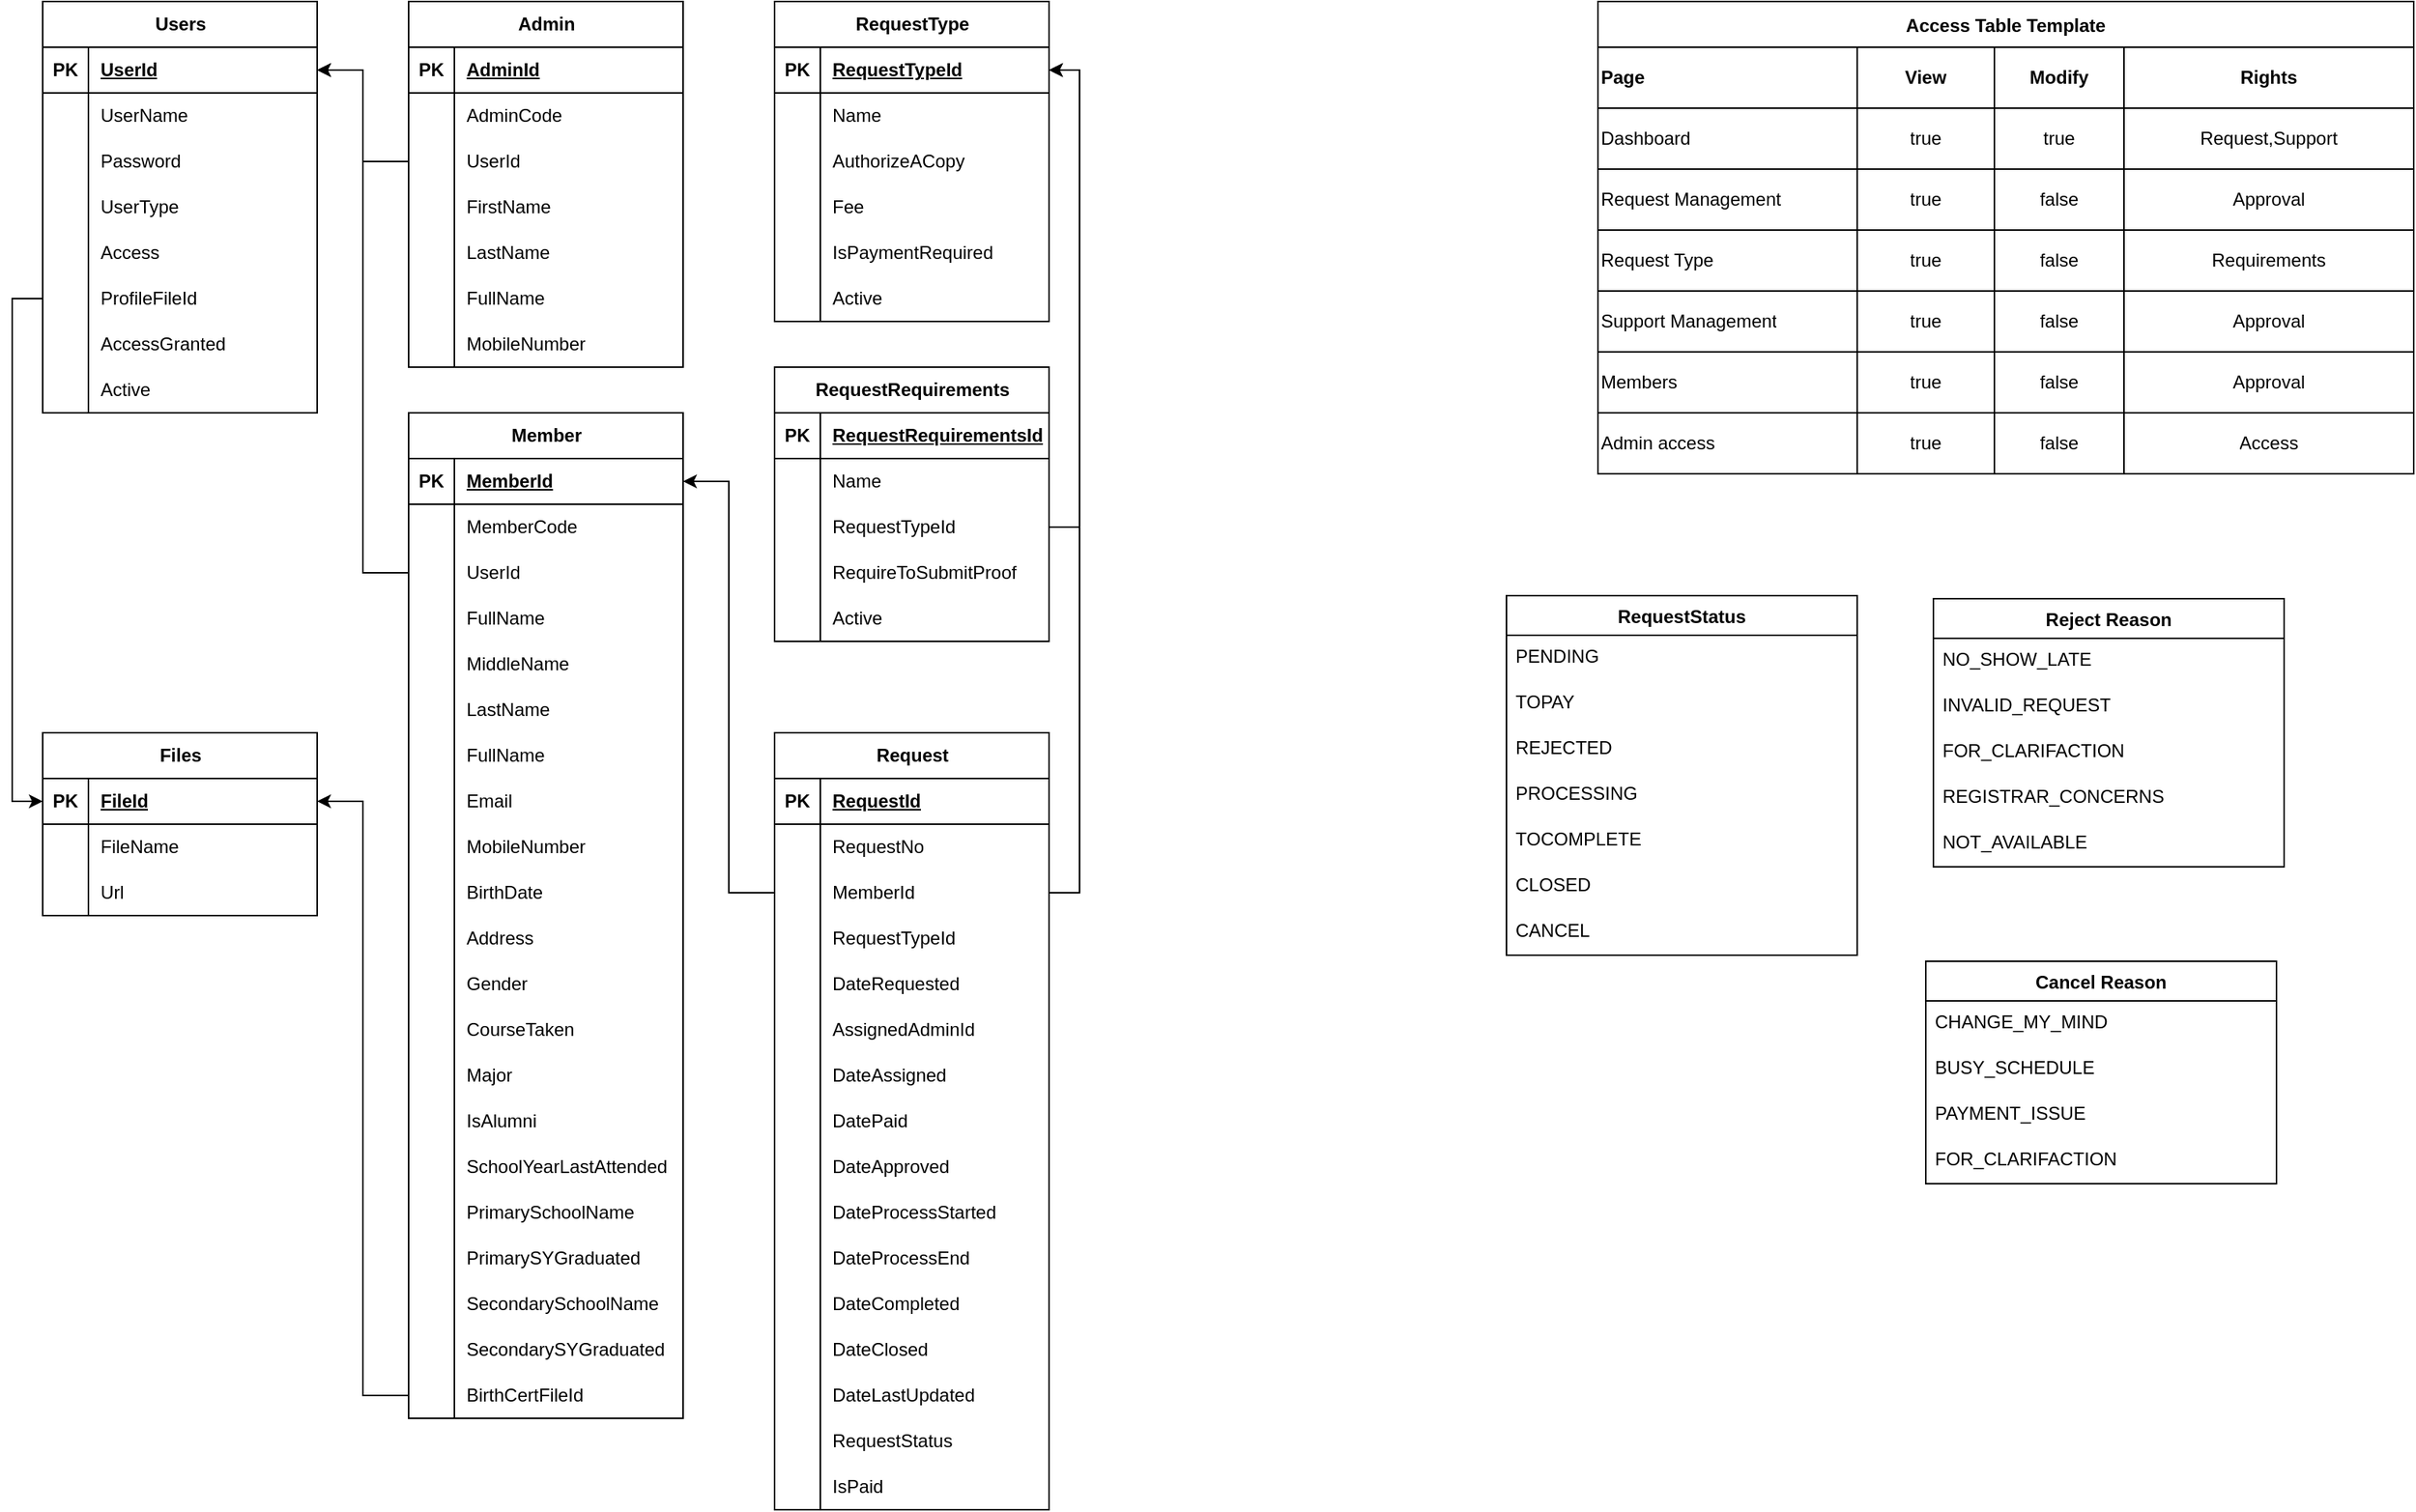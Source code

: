 <mxfile version="22.1.7" type="device">
  <diagram name="Page-1" id="VXeuxmy8tqWKkmLIqRSl">
    <mxGraphModel dx="398" dy="213" grid="1" gridSize="10" guides="1" tooltips="1" connect="1" arrows="1" fold="1" page="1" pageScale="1" pageWidth="850" pageHeight="1100" math="0" shadow="0">
      <root>
        <mxCell id="0" />
        <mxCell id="1" parent="0" />
        <mxCell id="3pxZDHdP8UJX25OSrLn_-7" value="Users" style="shape=table;startSize=30;container=1;collapsible=1;childLayout=tableLayout;fixedRows=1;rowLines=0;fontStyle=1;align=center;resizeLast=1;html=1;" parent="1" vertex="1">
          <mxGeometry x="40" y="40" width="180" height="270" as="geometry" />
        </mxCell>
        <mxCell id="3pxZDHdP8UJX25OSrLn_-8" value="" style="shape=tableRow;horizontal=0;startSize=0;swimlaneHead=0;swimlaneBody=0;fillColor=none;collapsible=0;dropTarget=0;points=[[0,0.5],[1,0.5]];portConstraint=eastwest;top=0;left=0;right=0;bottom=1;" parent="3pxZDHdP8UJX25OSrLn_-7" vertex="1">
          <mxGeometry y="30" width="180" height="30" as="geometry" />
        </mxCell>
        <mxCell id="3pxZDHdP8UJX25OSrLn_-9" value="PK" style="shape=partialRectangle;connectable=0;fillColor=none;top=0;left=0;bottom=0;right=0;fontStyle=1;overflow=hidden;whiteSpace=wrap;html=1;" parent="3pxZDHdP8UJX25OSrLn_-8" vertex="1">
          <mxGeometry width="30" height="30" as="geometry">
            <mxRectangle width="30" height="30" as="alternateBounds" />
          </mxGeometry>
        </mxCell>
        <mxCell id="3pxZDHdP8UJX25OSrLn_-10" value="UserId" style="shape=partialRectangle;connectable=0;fillColor=none;top=0;left=0;bottom=0;right=0;align=left;spacingLeft=6;fontStyle=5;overflow=hidden;whiteSpace=wrap;html=1;" parent="3pxZDHdP8UJX25OSrLn_-8" vertex="1">
          <mxGeometry x="30" width="150" height="30" as="geometry">
            <mxRectangle width="150" height="30" as="alternateBounds" />
          </mxGeometry>
        </mxCell>
        <mxCell id="eA1IGAIoiXz5d1AhTtTI-119" style="shape=tableRow;horizontal=0;startSize=0;swimlaneHead=0;swimlaneBody=0;fillColor=none;collapsible=0;dropTarget=0;points=[[0,0.5],[1,0.5]];portConstraint=eastwest;top=0;left=0;right=0;bottom=0;" parent="3pxZDHdP8UJX25OSrLn_-7" vertex="1">
          <mxGeometry y="60" width="180" height="30" as="geometry" />
        </mxCell>
        <mxCell id="eA1IGAIoiXz5d1AhTtTI-120" style="shape=partialRectangle;connectable=0;fillColor=none;top=0;left=0;bottom=0;right=0;editable=1;overflow=hidden;whiteSpace=wrap;html=1;" parent="eA1IGAIoiXz5d1AhTtTI-119" vertex="1">
          <mxGeometry width="30" height="30" as="geometry">
            <mxRectangle width="30" height="30" as="alternateBounds" />
          </mxGeometry>
        </mxCell>
        <mxCell id="eA1IGAIoiXz5d1AhTtTI-121" value="UserName" style="shape=partialRectangle;connectable=0;fillColor=none;top=0;left=0;bottom=0;right=0;align=left;spacingLeft=6;overflow=hidden;whiteSpace=wrap;html=1;" parent="eA1IGAIoiXz5d1AhTtTI-119" vertex="1">
          <mxGeometry x="30" width="150" height="30" as="geometry">
            <mxRectangle width="150" height="30" as="alternateBounds" />
          </mxGeometry>
        </mxCell>
        <mxCell id="3pxZDHdP8UJX25OSrLn_-17" value="" style="shape=tableRow;horizontal=0;startSize=0;swimlaneHead=0;swimlaneBody=0;fillColor=none;collapsible=0;dropTarget=0;points=[[0,0.5],[1,0.5]];portConstraint=eastwest;top=0;left=0;right=0;bottom=0;" parent="3pxZDHdP8UJX25OSrLn_-7" vertex="1">
          <mxGeometry y="90" width="180" height="30" as="geometry" />
        </mxCell>
        <mxCell id="3pxZDHdP8UJX25OSrLn_-18" value="" style="shape=partialRectangle;connectable=0;fillColor=none;top=0;left=0;bottom=0;right=0;editable=1;overflow=hidden;whiteSpace=wrap;html=1;" parent="3pxZDHdP8UJX25OSrLn_-17" vertex="1">
          <mxGeometry width="30" height="30" as="geometry">
            <mxRectangle width="30" height="30" as="alternateBounds" />
          </mxGeometry>
        </mxCell>
        <mxCell id="3pxZDHdP8UJX25OSrLn_-19" value="Password" style="shape=partialRectangle;connectable=0;fillColor=none;top=0;left=0;bottom=0;right=0;align=left;spacingLeft=6;overflow=hidden;whiteSpace=wrap;html=1;" parent="3pxZDHdP8UJX25OSrLn_-17" vertex="1">
          <mxGeometry x="30" width="150" height="30" as="geometry">
            <mxRectangle width="150" height="30" as="alternateBounds" />
          </mxGeometry>
        </mxCell>
        <mxCell id="3pxZDHdP8UJX25OSrLn_-33" style="shape=tableRow;horizontal=0;startSize=0;swimlaneHead=0;swimlaneBody=0;fillColor=none;collapsible=0;dropTarget=0;points=[[0,0.5],[1,0.5]];portConstraint=eastwest;top=0;left=0;right=0;bottom=0;" parent="3pxZDHdP8UJX25OSrLn_-7" vertex="1">
          <mxGeometry y="120" width="180" height="30" as="geometry" />
        </mxCell>
        <mxCell id="3pxZDHdP8UJX25OSrLn_-34" style="shape=partialRectangle;connectable=0;fillColor=none;top=0;left=0;bottom=0;right=0;editable=1;overflow=hidden;whiteSpace=wrap;html=1;" parent="3pxZDHdP8UJX25OSrLn_-33" vertex="1">
          <mxGeometry width="30" height="30" as="geometry">
            <mxRectangle width="30" height="30" as="alternateBounds" />
          </mxGeometry>
        </mxCell>
        <mxCell id="3pxZDHdP8UJX25OSrLn_-35" value="UserType" style="shape=partialRectangle;connectable=0;fillColor=none;top=0;left=0;bottom=0;right=0;align=left;spacingLeft=6;overflow=hidden;whiteSpace=wrap;html=1;" parent="3pxZDHdP8UJX25OSrLn_-33" vertex="1">
          <mxGeometry x="30" width="150" height="30" as="geometry">
            <mxRectangle width="150" height="30" as="alternateBounds" />
          </mxGeometry>
        </mxCell>
        <mxCell id="3pxZDHdP8UJX25OSrLn_-61" style="shape=tableRow;horizontal=0;startSize=0;swimlaneHead=0;swimlaneBody=0;fillColor=none;collapsible=0;dropTarget=0;points=[[0,0.5],[1,0.5]];portConstraint=eastwest;top=0;left=0;right=0;bottom=0;" parent="3pxZDHdP8UJX25OSrLn_-7" vertex="1">
          <mxGeometry y="150" width="180" height="30" as="geometry" />
        </mxCell>
        <mxCell id="3pxZDHdP8UJX25OSrLn_-62" style="shape=partialRectangle;connectable=0;fillColor=none;top=0;left=0;bottom=0;right=0;editable=1;overflow=hidden;whiteSpace=wrap;html=1;" parent="3pxZDHdP8UJX25OSrLn_-61" vertex="1">
          <mxGeometry width="30" height="30" as="geometry">
            <mxRectangle width="30" height="30" as="alternateBounds" />
          </mxGeometry>
        </mxCell>
        <mxCell id="3pxZDHdP8UJX25OSrLn_-63" value="Access" style="shape=partialRectangle;connectable=0;fillColor=none;top=0;left=0;bottom=0;right=0;align=left;spacingLeft=6;overflow=hidden;whiteSpace=wrap;html=1;" parent="3pxZDHdP8UJX25OSrLn_-61" vertex="1">
          <mxGeometry x="30" width="150" height="30" as="geometry">
            <mxRectangle width="150" height="30" as="alternateBounds" />
          </mxGeometry>
        </mxCell>
        <mxCell id="OnsaQQrXvHZQjkLdkKkf-69" style="shape=tableRow;horizontal=0;startSize=0;swimlaneHead=0;swimlaneBody=0;fillColor=none;collapsible=0;dropTarget=0;points=[[0,0.5],[1,0.5]];portConstraint=eastwest;top=0;left=0;right=0;bottom=0;" parent="3pxZDHdP8UJX25OSrLn_-7" vertex="1">
          <mxGeometry y="180" width="180" height="30" as="geometry" />
        </mxCell>
        <mxCell id="OnsaQQrXvHZQjkLdkKkf-70" style="shape=partialRectangle;connectable=0;fillColor=none;top=0;left=0;bottom=0;right=0;editable=1;overflow=hidden;whiteSpace=wrap;html=1;" parent="OnsaQQrXvHZQjkLdkKkf-69" vertex="1">
          <mxGeometry width="30" height="30" as="geometry">
            <mxRectangle width="30" height="30" as="alternateBounds" />
          </mxGeometry>
        </mxCell>
        <mxCell id="OnsaQQrXvHZQjkLdkKkf-71" value="ProfileFileId" style="shape=partialRectangle;connectable=0;fillColor=none;top=0;left=0;bottom=0;right=0;align=left;spacingLeft=6;overflow=hidden;whiteSpace=wrap;html=1;" parent="OnsaQQrXvHZQjkLdkKkf-69" vertex="1">
          <mxGeometry x="30" width="150" height="30" as="geometry">
            <mxRectangle width="150" height="30" as="alternateBounds" />
          </mxGeometry>
        </mxCell>
        <mxCell id="iGR9EnxV7LWIU98KiUql-1" style="shape=tableRow;horizontal=0;startSize=0;swimlaneHead=0;swimlaneBody=0;fillColor=none;collapsible=0;dropTarget=0;points=[[0,0.5],[1,0.5]];portConstraint=eastwest;top=0;left=0;right=0;bottom=0;" parent="3pxZDHdP8UJX25OSrLn_-7" vertex="1">
          <mxGeometry y="210" width="180" height="30" as="geometry" />
        </mxCell>
        <mxCell id="iGR9EnxV7LWIU98KiUql-2" style="shape=partialRectangle;connectable=0;fillColor=none;top=0;left=0;bottom=0;right=0;editable=1;overflow=hidden;whiteSpace=wrap;html=1;" parent="iGR9EnxV7LWIU98KiUql-1" vertex="1">
          <mxGeometry width="30" height="30" as="geometry">
            <mxRectangle width="30" height="30" as="alternateBounds" />
          </mxGeometry>
        </mxCell>
        <mxCell id="iGR9EnxV7LWIU98KiUql-3" value="AccessGranted" style="shape=partialRectangle;connectable=0;fillColor=none;top=0;left=0;bottom=0;right=0;align=left;spacingLeft=6;overflow=hidden;whiteSpace=wrap;html=1;" parent="iGR9EnxV7LWIU98KiUql-1" vertex="1">
          <mxGeometry x="30" width="150" height="30" as="geometry">
            <mxRectangle width="150" height="30" as="alternateBounds" />
          </mxGeometry>
        </mxCell>
        <mxCell id="3pxZDHdP8UJX25OSrLn_-36" style="shape=tableRow;horizontal=0;startSize=0;swimlaneHead=0;swimlaneBody=0;fillColor=none;collapsible=0;dropTarget=0;points=[[0,0.5],[1,0.5]];portConstraint=eastwest;top=0;left=0;right=0;bottom=0;" parent="3pxZDHdP8UJX25OSrLn_-7" vertex="1">
          <mxGeometry y="240" width="180" height="30" as="geometry" />
        </mxCell>
        <mxCell id="3pxZDHdP8UJX25OSrLn_-37" style="shape=partialRectangle;connectable=0;fillColor=none;top=0;left=0;bottom=0;right=0;editable=1;overflow=hidden;whiteSpace=wrap;html=1;" parent="3pxZDHdP8UJX25OSrLn_-36" vertex="1">
          <mxGeometry width="30" height="30" as="geometry">
            <mxRectangle width="30" height="30" as="alternateBounds" />
          </mxGeometry>
        </mxCell>
        <mxCell id="3pxZDHdP8UJX25OSrLn_-38" value="Active" style="shape=partialRectangle;connectable=0;fillColor=none;top=0;left=0;bottom=0;right=0;align=left;spacingLeft=6;overflow=hidden;whiteSpace=wrap;html=1;" parent="3pxZDHdP8UJX25OSrLn_-36" vertex="1">
          <mxGeometry x="30" width="150" height="30" as="geometry">
            <mxRectangle width="150" height="30" as="alternateBounds" />
          </mxGeometry>
        </mxCell>
        <mxCell id="eA1IGAIoiXz5d1AhTtTI-61" value="Member" style="shape=table;startSize=30;container=1;collapsible=1;childLayout=tableLayout;fixedRows=1;rowLines=0;fontStyle=1;align=center;resizeLast=1;html=1;" parent="1" vertex="1">
          <mxGeometry x="280" y="310" width="180" height="660" as="geometry" />
        </mxCell>
        <mxCell id="eA1IGAIoiXz5d1AhTtTI-62" value="" style="shape=tableRow;horizontal=0;startSize=0;swimlaneHead=0;swimlaneBody=0;fillColor=none;collapsible=0;dropTarget=0;points=[[0,0.5],[1,0.5]];portConstraint=eastwest;top=0;left=0;right=0;bottom=1;" parent="eA1IGAIoiXz5d1AhTtTI-61" vertex="1">
          <mxGeometry y="30" width="180" height="30" as="geometry" />
        </mxCell>
        <mxCell id="eA1IGAIoiXz5d1AhTtTI-63" value="PK" style="shape=partialRectangle;connectable=0;fillColor=none;top=0;left=0;bottom=0;right=0;fontStyle=1;overflow=hidden;whiteSpace=wrap;html=1;" parent="eA1IGAIoiXz5d1AhTtTI-62" vertex="1">
          <mxGeometry width="30" height="30" as="geometry">
            <mxRectangle width="30" height="30" as="alternateBounds" />
          </mxGeometry>
        </mxCell>
        <mxCell id="eA1IGAIoiXz5d1AhTtTI-64" value="MemberId" style="shape=partialRectangle;connectable=0;fillColor=none;top=0;left=0;bottom=0;right=0;align=left;spacingLeft=6;fontStyle=5;overflow=hidden;whiteSpace=wrap;html=1;" parent="eA1IGAIoiXz5d1AhTtTI-62" vertex="1">
          <mxGeometry x="30" width="150" height="30" as="geometry">
            <mxRectangle width="150" height="30" as="alternateBounds" />
          </mxGeometry>
        </mxCell>
        <mxCell id="cKDo-uzJNxfXPd-QFL6t-13" style="shape=tableRow;horizontal=0;startSize=0;swimlaneHead=0;swimlaneBody=0;fillColor=none;collapsible=0;dropTarget=0;points=[[0,0.5],[1,0.5]];portConstraint=eastwest;top=0;left=0;right=0;bottom=0;" parent="eA1IGAIoiXz5d1AhTtTI-61" vertex="1">
          <mxGeometry y="60" width="180" height="30" as="geometry" />
        </mxCell>
        <mxCell id="cKDo-uzJNxfXPd-QFL6t-14" style="shape=partialRectangle;connectable=0;fillColor=none;top=0;left=0;bottom=0;right=0;editable=1;overflow=hidden;whiteSpace=wrap;html=1;" parent="cKDo-uzJNxfXPd-QFL6t-13" vertex="1">
          <mxGeometry width="30" height="30" as="geometry">
            <mxRectangle width="30" height="30" as="alternateBounds" />
          </mxGeometry>
        </mxCell>
        <mxCell id="cKDo-uzJNxfXPd-QFL6t-15" value="MemberCode" style="shape=partialRectangle;connectable=0;fillColor=none;top=0;left=0;bottom=0;right=0;align=left;spacingLeft=6;overflow=hidden;whiteSpace=wrap;html=1;" parent="cKDo-uzJNxfXPd-QFL6t-13" vertex="1">
          <mxGeometry x="30" width="150" height="30" as="geometry">
            <mxRectangle width="150" height="30" as="alternateBounds" />
          </mxGeometry>
        </mxCell>
        <mxCell id="eA1IGAIoiXz5d1AhTtTI-83" style="shape=tableRow;horizontal=0;startSize=0;swimlaneHead=0;swimlaneBody=0;fillColor=none;collapsible=0;dropTarget=0;points=[[0,0.5],[1,0.5]];portConstraint=eastwest;top=0;left=0;right=0;bottom=0;" parent="eA1IGAIoiXz5d1AhTtTI-61" vertex="1">
          <mxGeometry y="90" width="180" height="30" as="geometry" />
        </mxCell>
        <mxCell id="eA1IGAIoiXz5d1AhTtTI-84" style="shape=partialRectangle;connectable=0;fillColor=none;top=0;left=0;bottom=0;right=0;editable=1;overflow=hidden;whiteSpace=wrap;html=1;" parent="eA1IGAIoiXz5d1AhTtTI-83" vertex="1">
          <mxGeometry width="30" height="30" as="geometry">
            <mxRectangle width="30" height="30" as="alternateBounds" />
          </mxGeometry>
        </mxCell>
        <mxCell id="eA1IGAIoiXz5d1AhTtTI-85" value="UserId" style="shape=partialRectangle;connectable=0;fillColor=none;top=0;left=0;bottom=0;right=0;align=left;spacingLeft=6;overflow=hidden;whiteSpace=wrap;html=1;" parent="eA1IGAIoiXz5d1AhTtTI-83" vertex="1">
          <mxGeometry x="30" width="150" height="30" as="geometry">
            <mxRectangle width="150" height="30" as="alternateBounds" />
          </mxGeometry>
        </mxCell>
        <mxCell id="eA1IGAIoiXz5d1AhTtTI-65" value="" style="shape=tableRow;horizontal=0;startSize=0;swimlaneHead=0;swimlaneBody=0;fillColor=none;collapsible=0;dropTarget=0;points=[[0,0.5],[1,0.5]];portConstraint=eastwest;top=0;left=0;right=0;bottom=0;" parent="eA1IGAIoiXz5d1AhTtTI-61" vertex="1">
          <mxGeometry y="120" width="180" height="30" as="geometry" />
        </mxCell>
        <mxCell id="eA1IGAIoiXz5d1AhTtTI-66" value="" style="shape=partialRectangle;connectable=0;fillColor=none;top=0;left=0;bottom=0;right=0;editable=1;overflow=hidden;whiteSpace=wrap;html=1;" parent="eA1IGAIoiXz5d1AhTtTI-65" vertex="1">
          <mxGeometry width="30" height="30" as="geometry">
            <mxRectangle width="30" height="30" as="alternateBounds" />
          </mxGeometry>
        </mxCell>
        <mxCell id="eA1IGAIoiXz5d1AhTtTI-67" value="FullName" style="shape=partialRectangle;connectable=0;fillColor=none;top=0;left=0;bottom=0;right=0;align=left;spacingLeft=6;overflow=hidden;whiteSpace=wrap;html=1;" parent="eA1IGAIoiXz5d1AhTtTI-65" vertex="1">
          <mxGeometry x="30" width="150" height="30" as="geometry">
            <mxRectangle width="150" height="30" as="alternateBounds" />
          </mxGeometry>
        </mxCell>
        <mxCell id="OnsaQQrXvHZQjkLdkKkf-1" style="shape=tableRow;horizontal=0;startSize=0;swimlaneHead=0;swimlaneBody=0;fillColor=none;collapsible=0;dropTarget=0;points=[[0,0.5],[1,0.5]];portConstraint=eastwest;top=0;left=0;right=0;bottom=0;" parent="eA1IGAIoiXz5d1AhTtTI-61" vertex="1">
          <mxGeometry y="150" width="180" height="30" as="geometry" />
        </mxCell>
        <mxCell id="OnsaQQrXvHZQjkLdkKkf-2" style="shape=partialRectangle;connectable=0;fillColor=none;top=0;left=0;bottom=0;right=0;editable=1;overflow=hidden;whiteSpace=wrap;html=1;" parent="OnsaQQrXvHZQjkLdkKkf-1" vertex="1">
          <mxGeometry width="30" height="30" as="geometry">
            <mxRectangle width="30" height="30" as="alternateBounds" />
          </mxGeometry>
        </mxCell>
        <mxCell id="OnsaQQrXvHZQjkLdkKkf-3" value="MiddleName" style="shape=partialRectangle;connectable=0;fillColor=none;top=0;left=0;bottom=0;right=0;align=left;spacingLeft=6;overflow=hidden;whiteSpace=wrap;html=1;" parent="OnsaQQrXvHZQjkLdkKkf-1" vertex="1">
          <mxGeometry x="30" width="150" height="30" as="geometry">
            <mxRectangle width="150" height="30" as="alternateBounds" />
          </mxGeometry>
        </mxCell>
        <mxCell id="eA1IGAIoiXz5d1AhTtTI-126" style="shape=tableRow;horizontal=0;startSize=0;swimlaneHead=0;swimlaneBody=0;fillColor=none;collapsible=0;dropTarget=0;points=[[0,0.5],[1,0.5]];portConstraint=eastwest;top=0;left=0;right=0;bottom=0;" parent="eA1IGAIoiXz5d1AhTtTI-61" vertex="1">
          <mxGeometry y="180" width="180" height="30" as="geometry" />
        </mxCell>
        <mxCell id="eA1IGAIoiXz5d1AhTtTI-127" style="shape=partialRectangle;connectable=0;fillColor=none;top=0;left=0;bottom=0;right=0;editable=1;overflow=hidden;whiteSpace=wrap;html=1;" parent="eA1IGAIoiXz5d1AhTtTI-126" vertex="1">
          <mxGeometry width="30" height="30" as="geometry">
            <mxRectangle width="30" height="30" as="alternateBounds" />
          </mxGeometry>
        </mxCell>
        <mxCell id="eA1IGAIoiXz5d1AhTtTI-128" value="LastName" style="shape=partialRectangle;connectable=0;fillColor=none;top=0;left=0;bottom=0;right=0;align=left;spacingLeft=6;overflow=hidden;whiteSpace=wrap;html=1;" parent="eA1IGAIoiXz5d1AhTtTI-126" vertex="1">
          <mxGeometry x="30" width="150" height="30" as="geometry">
            <mxRectangle width="150" height="30" as="alternateBounds" />
          </mxGeometry>
        </mxCell>
        <mxCell id="i4DhXp3S7ln67zQ-7F9B-4" style="shape=tableRow;horizontal=0;startSize=0;swimlaneHead=0;swimlaneBody=0;fillColor=none;collapsible=0;dropTarget=0;points=[[0,0.5],[1,0.5]];portConstraint=eastwest;top=0;left=0;right=0;bottom=0;" parent="eA1IGAIoiXz5d1AhTtTI-61" vertex="1">
          <mxGeometry y="210" width="180" height="30" as="geometry" />
        </mxCell>
        <mxCell id="i4DhXp3S7ln67zQ-7F9B-5" style="shape=partialRectangle;connectable=0;fillColor=none;top=0;left=0;bottom=0;right=0;editable=1;overflow=hidden;whiteSpace=wrap;html=1;" parent="i4DhXp3S7ln67zQ-7F9B-4" vertex="1">
          <mxGeometry width="30" height="30" as="geometry">
            <mxRectangle width="30" height="30" as="alternateBounds" />
          </mxGeometry>
        </mxCell>
        <mxCell id="i4DhXp3S7ln67zQ-7F9B-6" value="FullName" style="shape=partialRectangle;connectable=0;fillColor=none;top=0;left=0;bottom=0;right=0;align=left;spacingLeft=6;overflow=hidden;whiteSpace=wrap;html=1;" parent="i4DhXp3S7ln67zQ-7F9B-4" vertex="1">
          <mxGeometry x="30" width="150" height="30" as="geometry">
            <mxRectangle width="150" height="30" as="alternateBounds" />
          </mxGeometry>
        </mxCell>
        <mxCell id="OnsaQQrXvHZQjkLdkKkf-4" style="shape=tableRow;horizontal=0;startSize=0;swimlaneHead=0;swimlaneBody=0;fillColor=none;collapsible=0;dropTarget=0;points=[[0,0.5],[1,0.5]];portConstraint=eastwest;top=0;left=0;right=0;bottom=0;" parent="eA1IGAIoiXz5d1AhTtTI-61" vertex="1">
          <mxGeometry y="240" width="180" height="30" as="geometry" />
        </mxCell>
        <mxCell id="OnsaQQrXvHZQjkLdkKkf-5" style="shape=partialRectangle;connectable=0;fillColor=none;top=0;left=0;bottom=0;right=0;editable=1;overflow=hidden;whiteSpace=wrap;html=1;" parent="OnsaQQrXvHZQjkLdkKkf-4" vertex="1">
          <mxGeometry width="30" height="30" as="geometry">
            <mxRectangle width="30" height="30" as="alternateBounds" />
          </mxGeometry>
        </mxCell>
        <mxCell id="OnsaQQrXvHZQjkLdkKkf-6" value="Email" style="shape=partialRectangle;connectable=0;fillColor=none;top=0;left=0;bottom=0;right=0;align=left;spacingLeft=6;overflow=hidden;whiteSpace=wrap;html=1;" parent="OnsaQQrXvHZQjkLdkKkf-4" vertex="1">
          <mxGeometry x="30" width="150" height="30" as="geometry">
            <mxRectangle width="150" height="30" as="alternateBounds" />
          </mxGeometry>
        </mxCell>
        <mxCell id="eA1IGAIoiXz5d1AhTtTI-129" style="shape=tableRow;horizontal=0;startSize=0;swimlaneHead=0;swimlaneBody=0;fillColor=none;collapsible=0;dropTarget=0;points=[[0,0.5],[1,0.5]];portConstraint=eastwest;top=0;left=0;right=0;bottom=0;" parent="eA1IGAIoiXz5d1AhTtTI-61" vertex="1">
          <mxGeometry y="270" width="180" height="30" as="geometry" />
        </mxCell>
        <mxCell id="eA1IGAIoiXz5d1AhTtTI-130" style="shape=partialRectangle;connectable=0;fillColor=none;top=0;left=0;bottom=0;right=0;editable=1;overflow=hidden;whiteSpace=wrap;html=1;" parent="eA1IGAIoiXz5d1AhTtTI-129" vertex="1">
          <mxGeometry width="30" height="30" as="geometry">
            <mxRectangle width="30" height="30" as="alternateBounds" />
          </mxGeometry>
        </mxCell>
        <mxCell id="eA1IGAIoiXz5d1AhTtTI-131" value="MobileNumber" style="shape=partialRectangle;connectable=0;fillColor=none;top=0;left=0;bottom=0;right=0;align=left;spacingLeft=6;overflow=hidden;whiteSpace=wrap;html=1;" parent="eA1IGAIoiXz5d1AhTtTI-129" vertex="1">
          <mxGeometry x="30" width="150" height="30" as="geometry">
            <mxRectangle width="150" height="30" as="alternateBounds" />
          </mxGeometry>
        </mxCell>
        <mxCell id="eA1IGAIoiXz5d1AhTtTI-132" style="shape=tableRow;horizontal=0;startSize=0;swimlaneHead=0;swimlaneBody=0;fillColor=none;collapsible=0;dropTarget=0;points=[[0,0.5],[1,0.5]];portConstraint=eastwest;top=0;left=0;right=0;bottom=0;" parent="eA1IGAIoiXz5d1AhTtTI-61" vertex="1">
          <mxGeometry y="300" width="180" height="30" as="geometry" />
        </mxCell>
        <mxCell id="eA1IGAIoiXz5d1AhTtTI-133" style="shape=partialRectangle;connectable=0;fillColor=none;top=0;left=0;bottom=0;right=0;editable=1;overflow=hidden;whiteSpace=wrap;html=1;" parent="eA1IGAIoiXz5d1AhTtTI-132" vertex="1">
          <mxGeometry width="30" height="30" as="geometry">
            <mxRectangle width="30" height="30" as="alternateBounds" />
          </mxGeometry>
        </mxCell>
        <mxCell id="eA1IGAIoiXz5d1AhTtTI-134" value="BirthDate" style="shape=partialRectangle;connectable=0;fillColor=none;top=0;left=0;bottom=0;right=0;align=left;spacingLeft=6;overflow=hidden;whiteSpace=wrap;html=1;" parent="eA1IGAIoiXz5d1AhTtTI-132" vertex="1">
          <mxGeometry x="30" width="150" height="30" as="geometry">
            <mxRectangle width="150" height="30" as="alternateBounds" />
          </mxGeometry>
        </mxCell>
        <mxCell id="eA1IGAIoiXz5d1AhTtTI-68" value="" style="shape=tableRow;horizontal=0;startSize=0;swimlaneHead=0;swimlaneBody=0;fillColor=none;collapsible=0;dropTarget=0;points=[[0,0.5],[1,0.5]];portConstraint=eastwest;top=0;left=0;right=0;bottom=0;" parent="eA1IGAIoiXz5d1AhTtTI-61" vertex="1">
          <mxGeometry y="330" width="180" height="30" as="geometry" />
        </mxCell>
        <mxCell id="eA1IGAIoiXz5d1AhTtTI-69" value="" style="shape=partialRectangle;connectable=0;fillColor=none;top=0;left=0;bottom=0;right=0;editable=1;overflow=hidden;whiteSpace=wrap;html=1;" parent="eA1IGAIoiXz5d1AhTtTI-68" vertex="1">
          <mxGeometry width="30" height="30" as="geometry">
            <mxRectangle width="30" height="30" as="alternateBounds" />
          </mxGeometry>
        </mxCell>
        <mxCell id="eA1IGAIoiXz5d1AhTtTI-70" value="Address" style="shape=partialRectangle;connectable=0;fillColor=none;top=0;left=0;bottom=0;right=0;align=left;spacingLeft=6;overflow=hidden;whiteSpace=wrap;html=1;" parent="eA1IGAIoiXz5d1AhTtTI-68" vertex="1">
          <mxGeometry x="30" width="150" height="30" as="geometry">
            <mxRectangle width="150" height="30" as="alternateBounds" />
          </mxGeometry>
        </mxCell>
        <mxCell id="eA1IGAIoiXz5d1AhTtTI-71" value="" style="shape=tableRow;horizontal=0;startSize=0;swimlaneHead=0;swimlaneBody=0;fillColor=none;collapsible=0;dropTarget=0;points=[[0,0.5],[1,0.5]];portConstraint=eastwest;top=0;left=0;right=0;bottom=0;" parent="eA1IGAIoiXz5d1AhTtTI-61" vertex="1">
          <mxGeometry y="360" width="180" height="30" as="geometry" />
        </mxCell>
        <mxCell id="eA1IGAIoiXz5d1AhTtTI-72" value="" style="shape=partialRectangle;connectable=0;fillColor=none;top=0;left=0;bottom=0;right=0;editable=1;overflow=hidden;whiteSpace=wrap;html=1;" parent="eA1IGAIoiXz5d1AhTtTI-71" vertex="1">
          <mxGeometry width="30" height="30" as="geometry">
            <mxRectangle width="30" height="30" as="alternateBounds" />
          </mxGeometry>
        </mxCell>
        <mxCell id="eA1IGAIoiXz5d1AhTtTI-73" value="Gender" style="shape=partialRectangle;connectable=0;fillColor=none;top=0;left=0;bottom=0;right=0;align=left;spacingLeft=6;overflow=hidden;whiteSpace=wrap;html=1;" parent="eA1IGAIoiXz5d1AhTtTI-71" vertex="1">
          <mxGeometry x="30" width="150" height="30" as="geometry">
            <mxRectangle width="150" height="30" as="alternateBounds" />
          </mxGeometry>
        </mxCell>
        <mxCell id="OnsaQQrXvHZQjkLdkKkf-25" style="shape=tableRow;horizontal=0;startSize=0;swimlaneHead=0;swimlaneBody=0;fillColor=none;collapsible=0;dropTarget=0;points=[[0,0.5],[1,0.5]];portConstraint=eastwest;top=0;left=0;right=0;bottom=0;" parent="eA1IGAIoiXz5d1AhTtTI-61" vertex="1">
          <mxGeometry y="390" width="180" height="30" as="geometry" />
        </mxCell>
        <mxCell id="OnsaQQrXvHZQjkLdkKkf-26" style="shape=partialRectangle;connectable=0;fillColor=none;top=0;left=0;bottom=0;right=0;editable=1;overflow=hidden;whiteSpace=wrap;html=1;" parent="OnsaQQrXvHZQjkLdkKkf-25" vertex="1">
          <mxGeometry width="30" height="30" as="geometry">
            <mxRectangle width="30" height="30" as="alternateBounds" />
          </mxGeometry>
        </mxCell>
        <mxCell id="OnsaQQrXvHZQjkLdkKkf-27" value="CourseTaken" style="shape=partialRectangle;connectable=0;fillColor=none;top=0;left=0;bottom=0;right=0;align=left;spacingLeft=6;overflow=hidden;whiteSpace=wrap;html=1;" parent="OnsaQQrXvHZQjkLdkKkf-25" vertex="1">
          <mxGeometry x="30" width="150" height="30" as="geometry">
            <mxRectangle width="150" height="30" as="alternateBounds" />
          </mxGeometry>
        </mxCell>
        <mxCell id="OnsaQQrXvHZQjkLdkKkf-22" style="shape=tableRow;horizontal=0;startSize=0;swimlaneHead=0;swimlaneBody=0;fillColor=none;collapsible=0;dropTarget=0;points=[[0,0.5],[1,0.5]];portConstraint=eastwest;top=0;left=0;right=0;bottom=0;" parent="eA1IGAIoiXz5d1AhTtTI-61" vertex="1">
          <mxGeometry y="420" width="180" height="30" as="geometry" />
        </mxCell>
        <mxCell id="OnsaQQrXvHZQjkLdkKkf-23" style="shape=partialRectangle;connectable=0;fillColor=none;top=0;left=0;bottom=0;right=0;editable=1;overflow=hidden;whiteSpace=wrap;html=1;" parent="OnsaQQrXvHZQjkLdkKkf-22" vertex="1">
          <mxGeometry width="30" height="30" as="geometry">
            <mxRectangle width="30" height="30" as="alternateBounds" />
          </mxGeometry>
        </mxCell>
        <mxCell id="OnsaQQrXvHZQjkLdkKkf-24" value="Major" style="shape=partialRectangle;connectable=0;fillColor=none;top=0;left=0;bottom=0;right=0;align=left;spacingLeft=6;overflow=hidden;whiteSpace=wrap;html=1;" parent="OnsaQQrXvHZQjkLdkKkf-22" vertex="1">
          <mxGeometry x="30" width="150" height="30" as="geometry">
            <mxRectangle width="150" height="30" as="alternateBounds" />
          </mxGeometry>
        </mxCell>
        <mxCell id="OnsaQQrXvHZQjkLdkKkf-19" style="shape=tableRow;horizontal=0;startSize=0;swimlaneHead=0;swimlaneBody=0;fillColor=none;collapsible=0;dropTarget=0;points=[[0,0.5],[1,0.5]];portConstraint=eastwest;top=0;left=0;right=0;bottom=0;" parent="eA1IGAIoiXz5d1AhTtTI-61" vertex="1">
          <mxGeometry y="450" width="180" height="30" as="geometry" />
        </mxCell>
        <mxCell id="OnsaQQrXvHZQjkLdkKkf-20" style="shape=partialRectangle;connectable=0;fillColor=none;top=0;left=0;bottom=0;right=0;editable=1;overflow=hidden;whiteSpace=wrap;html=1;" parent="OnsaQQrXvHZQjkLdkKkf-19" vertex="1">
          <mxGeometry width="30" height="30" as="geometry">
            <mxRectangle width="30" height="30" as="alternateBounds" />
          </mxGeometry>
        </mxCell>
        <mxCell id="OnsaQQrXvHZQjkLdkKkf-21" value="IsAlumni" style="shape=partialRectangle;connectable=0;fillColor=none;top=0;left=0;bottom=0;right=0;align=left;spacingLeft=6;overflow=hidden;whiteSpace=wrap;html=1;" parent="OnsaQQrXvHZQjkLdkKkf-19" vertex="1">
          <mxGeometry x="30" width="150" height="30" as="geometry">
            <mxRectangle width="150" height="30" as="alternateBounds" />
          </mxGeometry>
        </mxCell>
        <mxCell id="OnsaQQrXvHZQjkLdkKkf-28" style="shape=tableRow;horizontal=0;startSize=0;swimlaneHead=0;swimlaneBody=0;fillColor=none;collapsible=0;dropTarget=0;points=[[0,0.5],[1,0.5]];portConstraint=eastwest;top=0;left=0;right=0;bottom=0;" parent="eA1IGAIoiXz5d1AhTtTI-61" vertex="1">
          <mxGeometry y="480" width="180" height="30" as="geometry" />
        </mxCell>
        <mxCell id="OnsaQQrXvHZQjkLdkKkf-29" style="shape=partialRectangle;connectable=0;fillColor=none;top=0;left=0;bottom=0;right=0;editable=1;overflow=hidden;whiteSpace=wrap;html=1;" parent="OnsaQQrXvHZQjkLdkKkf-28" vertex="1">
          <mxGeometry width="30" height="30" as="geometry">
            <mxRectangle width="30" height="30" as="alternateBounds" />
          </mxGeometry>
        </mxCell>
        <mxCell id="OnsaQQrXvHZQjkLdkKkf-30" value="SchoolYearLastAttended" style="shape=partialRectangle;connectable=0;fillColor=none;top=0;left=0;bottom=0;right=0;align=left;spacingLeft=6;overflow=hidden;whiteSpace=wrap;html=1;" parent="OnsaQQrXvHZQjkLdkKkf-28" vertex="1">
          <mxGeometry x="30" width="150" height="30" as="geometry">
            <mxRectangle width="150" height="30" as="alternateBounds" />
          </mxGeometry>
        </mxCell>
        <mxCell id="OnsaQQrXvHZQjkLdkKkf-31" style="shape=tableRow;horizontal=0;startSize=0;swimlaneHead=0;swimlaneBody=0;fillColor=none;collapsible=0;dropTarget=0;points=[[0,0.5],[1,0.5]];portConstraint=eastwest;top=0;left=0;right=0;bottom=0;" parent="eA1IGAIoiXz5d1AhTtTI-61" vertex="1">
          <mxGeometry y="510" width="180" height="30" as="geometry" />
        </mxCell>
        <mxCell id="OnsaQQrXvHZQjkLdkKkf-32" style="shape=partialRectangle;connectable=0;fillColor=none;top=0;left=0;bottom=0;right=0;editable=1;overflow=hidden;whiteSpace=wrap;html=1;" parent="OnsaQQrXvHZQjkLdkKkf-31" vertex="1">
          <mxGeometry width="30" height="30" as="geometry">
            <mxRectangle width="30" height="30" as="alternateBounds" />
          </mxGeometry>
        </mxCell>
        <mxCell id="OnsaQQrXvHZQjkLdkKkf-33" value="PrimarySchoolName" style="shape=partialRectangle;connectable=0;fillColor=none;top=0;left=0;bottom=0;right=0;align=left;spacingLeft=6;overflow=hidden;whiteSpace=wrap;html=1;" parent="OnsaQQrXvHZQjkLdkKkf-31" vertex="1">
          <mxGeometry x="30" width="150" height="30" as="geometry">
            <mxRectangle width="150" height="30" as="alternateBounds" />
          </mxGeometry>
        </mxCell>
        <mxCell id="OnsaQQrXvHZQjkLdkKkf-34" style="shape=tableRow;horizontal=0;startSize=0;swimlaneHead=0;swimlaneBody=0;fillColor=none;collapsible=0;dropTarget=0;points=[[0,0.5],[1,0.5]];portConstraint=eastwest;top=0;left=0;right=0;bottom=0;" parent="eA1IGAIoiXz5d1AhTtTI-61" vertex="1">
          <mxGeometry y="540" width="180" height="30" as="geometry" />
        </mxCell>
        <mxCell id="OnsaQQrXvHZQjkLdkKkf-35" style="shape=partialRectangle;connectable=0;fillColor=none;top=0;left=0;bottom=0;right=0;editable=1;overflow=hidden;whiteSpace=wrap;html=1;" parent="OnsaQQrXvHZQjkLdkKkf-34" vertex="1">
          <mxGeometry width="30" height="30" as="geometry">
            <mxRectangle width="30" height="30" as="alternateBounds" />
          </mxGeometry>
        </mxCell>
        <mxCell id="OnsaQQrXvHZQjkLdkKkf-36" value="PrimarySYGraduated" style="shape=partialRectangle;connectable=0;fillColor=none;top=0;left=0;bottom=0;right=0;align=left;spacingLeft=6;overflow=hidden;whiteSpace=wrap;html=1;" parent="OnsaQQrXvHZQjkLdkKkf-34" vertex="1">
          <mxGeometry x="30" width="150" height="30" as="geometry">
            <mxRectangle width="150" height="30" as="alternateBounds" />
          </mxGeometry>
        </mxCell>
        <mxCell id="OnsaQQrXvHZQjkLdkKkf-37" style="shape=tableRow;horizontal=0;startSize=0;swimlaneHead=0;swimlaneBody=0;fillColor=none;collapsible=0;dropTarget=0;points=[[0,0.5],[1,0.5]];portConstraint=eastwest;top=0;left=0;right=0;bottom=0;" parent="eA1IGAIoiXz5d1AhTtTI-61" vertex="1">
          <mxGeometry y="570" width="180" height="30" as="geometry" />
        </mxCell>
        <mxCell id="OnsaQQrXvHZQjkLdkKkf-38" style="shape=partialRectangle;connectable=0;fillColor=none;top=0;left=0;bottom=0;right=0;editable=1;overflow=hidden;whiteSpace=wrap;html=1;" parent="OnsaQQrXvHZQjkLdkKkf-37" vertex="1">
          <mxGeometry width="30" height="30" as="geometry">
            <mxRectangle width="30" height="30" as="alternateBounds" />
          </mxGeometry>
        </mxCell>
        <mxCell id="OnsaQQrXvHZQjkLdkKkf-39" value="SecondarySchoolName" style="shape=partialRectangle;connectable=0;fillColor=none;top=0;left=0;bottom=0;right=0;align=left;spacingLeft=6;overflow=hidden;whiteSpace=wrap;html=1;" parent="OnsaQQrXvHZQjkLdkKkf-37" vertex="1">
          <mxGeometry x="30" width="150" height="30" as="geometry">
            <mxRectangle width="150" height="30" as="alternateBounds" />
          </mxGeometry>
        </mxCell>
        <mxCell id="eA1IGAIoiXz5d1AhTtTI-80" style="shape=tableRow;horizontal=0;startSize=0;swimlaneHead=0;swimlaneBody=0;fillColor=none;collapsible=0;dropTarget=0;points=[[0,0.5],[1,0.5]];portConstraint=eastwest;top=0;left=0;right=0;bottom=0;" parent="eA1IGAIoiXz5d1AhTtTI-61" vertex="1">
          <mxGeometry y="600" width="180" height="30" as="geometry" />
        </mxCell>
        <mxCell id="eA1IGAIoiXz5d1AhTtTI-81" style="shape=partialRectangle;connectable=0;fillColor=none;top=0;left=0;bottom=0;right=0;editable=1;overflow=hidden;whiteSpace=wrap;html=1;" parent="eA1IGAIoiXz5d1AhTtTI-80" vertex="1">
          <mxGeometry width="30" height="30" as="geometry">
            <mxRectangle width="30" height="30" as="alternateBounds" />
          </mxGeometry>
        </mxCell>
        <mxCell id="eA1IGAIoiXz5d1AhTtTI-82" value="SecondarySYGraduated" style="shape=partialRectangle;connectable=0;fillColor=none;top=0;left=0;bottom=0;right=0;align=left;spacingLeft=6;overflow=hidden;whiteSpace=wrap;html=1;" parent="eA1IGAIoiXz5d1AhTtTI-80" vertex="1">
          <mxGeometry x="30" width="150" height="30" as="geometry">
            <mxRectangle width="150" height="30" as="alternateBounds" />
          </mxGeometry>
        </mxCell>
        <mxCell id="OnsaQQrXvHZQjkLdkKkf-43" style="shape=tableRow;horizontal=0;startSize=0;swimlaneHead=0;swimlaneBody=0;fillColor=none;collapsible=0;dropTarget=0;points=[[0,0.5],[1,0.5]];portConstraint=eastwest;top=0;left=0;right=0;bottom=0;" parent="eA1IGAIoiXz5d1AhTtTI-61" vertex="1">
          <mxGeometry y="630" width="180" height="30" as="geometry" />
        </mxCell>
        <mxCell id="OnsaQQrXvHZQjkLdkKkf-44" style="shape=partialRectangle;connectable=0;fillColor=none;top=0;left=0;bottom=0;right=0;editable=1;overflow=hidden;whiteSpace=wrap;html=1;" parent="OnsaQQrXvHZQjkLdkKkf-43" vertex="1">
          <mxGeometry width="30" height="30" as="geometry">
            <mxRectangle width="30" height="30" as="alternateBounds" />
          </mxGeometry>
        </mxCell>
        <mxCell id="OnsaQQrXvHZQjkLdkKkf-45" value="BirthCertFileId" style="shape=partialRectangle;connectable=0;fillColor=none;top=0;left=0;bottom=0;right=0;align=left;spacingLeft=6;overflow=hidden;whiteSpace=wrap;html=1;" parent="OnsaQQrXvHZQjkLdkKkf-43" vertex="1">
          <mxGeometry x="30" width="150" height="30" as="geometry">
            <mxRectangle width="150" height="30" as="alternateBounds" />
          </mxGeometry>
        </mxCell>
        <mxCell id="eA1IGAIoiXz5d1AhTtTI-94" value="Admin" style="shape=table;startSize=30;container=1;collapsible=1;childLayout=tableLayout;fixedRows=1;rowLines=0;fontStyle=1;align=center;resizeLast=1;html=1;" parent="1" vertex="1">
          <mxGeometry x="280" y="40" width="180" height="240" as="geometry" />
        </mxCell>
        <mxCell id="eA1IGAIoiXz5d1AhTtTI-95" value="" style="shape=tableRow;horizontal=0;startSize=0;swimlaneHead=0;swimlaneBody=0;fillColor=none;collapsible=0;dropTarget=0;points=[[0,0.5],[1,0.5]];portConstraint=eastwest;top=0;left=0;right=0;bottom=1;" parent="eA1IGAIoiXz5d1AhTtTI-94" vertex="1">
          <mxGeometry y="30" width="180" height="30" as="geometry" />
        </mxCell>
        <mxCell id="eA1IGAIoiXz5d1AhTtTI-96" value="PK" style="shape=partialRectangle;connectable=0;fillColor=none;top=0;left=0;bottom=0;right=0;fontStyle=1;overflow=hidden;whiteSpace=wrap;html=1;" parent="eA1IGAIoiXz5d1AhTtTI-95" vertex="1">
          <mxGeometry width="30" height="30" as="geometry">
            <mxRectangle width="30" height="30" as="alternateBounds" />
          </mxGeometry>
        </mxCell>
        <mxCell id="eA1IGAIoiXz5d1AhTtTI-97" value="AdminId" style="shape=partialRectangle;connectable=0;fillColor=none;top=0;left=0;bottom=0;right=0;align=left;spacingLeft=6;fontStyle=5;overflow=hidden;whiteSpace=wrap;html=1;" parent="eA1IGAIoiXz5d1AhTtTI-95" vertex="1">
          <mxGeometry x="30" width="150" height="30" as="geometry">
            <mxRectangle width="150" height="30" as="alternateBounds" />
          </mxGeometry>
        </mxCell>
        <mxCell id="cKDo-uzJNxfXPd-QFL6t-7" style="shape=tableRow;horizontal=0;startSize=0;swimlaneHead=0;swimlaneBody=0;fillColor=none;collapsible=0;dropTarget=0;points=[[0,0.5],[1,0.5]];portConstraint=eastwest;top=0;left=0;right=0;bottom=0;" parent="eA1IGAIoiXz5d1AhTtTI-94" vertex="1">
          <mxGeometry y="60" width="180" height="30" as="geometry" />
        </mxCell>
        <mxCell id="cKDo-uzJNxfXPd-QFL6t-8" style="shape=partialRectangle;connectable=0;fillColor=none;top=0;left=0;bottom=0;right=0;editable=1;overflow=hidden;whiteSpace=wrap;html=1;" parent="cKDo-uzJNxfXPd-QFL6t-7" vertex="1">
          <mxGeometry width="30" height="30" as="geometry">
            <mxRectangle width="30" height="30" as="alternateBounds" />
          </mxGeometry>
        </mxCell>
        <mxCell id="cKDo-uzJNxfXPd-QFL6t-9" value="AdminCode" style="shape=partialRectangle;connectable=0;fillColor=none;top=0;left=0;bottom=0;right=0;align=left;spacingLeft=6;overflow=hidden;whiteSpace=wrap;html=1;" parent="cKDo-uzJNxfXPd-QFL6t-7" vertex="1">
          <mxGeometry x="30" width="150" height="30" as="geometry">
            <mxRectangle width="150" height="30" as="alternateBounds" />
          </mxGeometry>
        </mxCell>
        <mxCell id="eA1IGAIoiXz5d1AhTtTI-98" style="shape=tableRow;horizontal=0;startSize=0;swimlaneHead=0;swimlaneBody=0;fillColor=none;collapsible=0;dropTarget=0;points=[[0,0.5],[1,0.5]];portConstraint=eastwest;top=0;left=0;right=0;bottom=0;" parent="eA1IGAIoiXz5d1AhTtTI-94" vertex="1">
          <mxGeometry y="90" width="180" height="30" as="geometry" />
        </mxCell>
        <mxCell id="eA1IGAIoiXz5d1AhTtTI-99" style="shape=partialRectangle;connectable=0;fillColor=none;top=0;left=0;bottom=0;right=0;editable=1;overflow=hidden;whiteSpace=wrap;html=1;" parent="eA1IGAIoiXz5d1AhTtTI-98" vertex="1">
          <mxGeometry width="30" height="30" as="geometry">
            <mxRectangle width="30" height="30" as="alternateBounds" />
          </mxGeometry>
        </mxCell>
        <mxCell id="eA1IGAIoiXz5d1AhTtTI-100" value="UserId" style="shape=partialRectangle;connectable=0;fillColor=none;top=0;left=0;bottom=0;right=0;align=left;spacingLeft=6;overflow=hidden;whiteSpace=wrap;html=1;" parent="eA1IGAIoiXz5d1AhTtTI-98" vertex="1">
          <mxGeometry x="30" width="150" height="30" as="geometry">
            <mxRectangle width="150" height="30" as="alternateBounds" />
          </mxGeometry>
        </mxCell>
        <mxCell id="eA1IGAIoiXz5d1AhTtTI-101" value="" style="shape=tableRow;horizontal=0;startSize=0;swimlaneHead=0;swimlaneBody=0;fillColor=none;collapsible=0;dropTarget=0;points=[[0,0.5],[1,0.5]];portConstraint=eastwest;top=0;left=0;right=0;bottom=0;" parent="eA1IGAIoiXz5d1AhTtTI-94" vertex="1">
          <mxGeometry y="120" width="180" height="30" as="geometry" />
        </mxCell>
        <mxCell id="eA1IGAIoiXz5d1AhTtTI-102" value="" style="shape=partialRectangle;connectable=0;fillColor=none;top=0;left=0;bottom=0;right=0;editable=1;overflow=hidden;whiteSpace=wrap;html=1;" parent="eA1IGAIoiXz5d1AhTtTI-101" vertex="1">
          <mxGeometry width="30" height="30" as="geometry">
            <mxRectangle width="30" height="30" as="alternateBounds" />
          </mxGeometry>
        </mxCell>
        <mxCell id="eA1IGAIoiXz5d1AhTtTI-103" value="FirstName" style="shape=partialRectangle;connectable=0;fillColor=none;top=0;left=0;bottom=0;right=0;align=left;spacingLeft=6;overflow=hidden;whiteSpace=wrap;html=1;" parent="eA1IGAIoiXz5d1AhTtTI-101" vertex="1">
          <mxGeometry x="30" width="150" height="30" as="geometry">
            <mxRectangle width="150" height="30" as="alternateBounds" />
          </mxGeometry>
        </mxCell>
        <mxCell id="eA1IGAIoiXz5d1AhTtTI-135" style="shape=tableRow;horizontal=0;startSize=0;swimlaneHead=0;swimlaneBody=0;fillColor=none;collapsible=0;dropTarget=0;points=[[0,0.5],[1,0.5]];portConstraint=eastwest;top=0;left=0;right=0;bottom=0;" parent="eA1IGAIoiXz5d1AhTtTI-94" vertex="1">
          <mxGeometry y="150" width="180" height="30" as="geometry" />
        </mxCell>
        <mxCell id="eA1IGAIoiXz5d1AhTtTI-136" style="shape=partialRectangle;connectable=0;fillColor=none;top=0;left=0;bottom=0;right=0;editable=1;overflow=hidden;whiteSpace=wrap;html=1;" parent="eA1IGAIoiXz5d1AhTtTI-135" vertex="1">
          <mxGeometry width="30" height="30" as="geometry">
            <mxRectangle width="30" height="30" as="alternateBounds" />
          </mxGeometry>
        </mxCell>
        <mxCell id="eA1IGAIoiXz5d1AhTtTI-137" value="LastName" style="shape=partialRectangle;connectable=0;fillColor=none;top=0;left=0;bottom=0;right=0;align=left;spacingLeft=6;overflow=hidden;whiteSpace=wrap;html=1;" parent="eA1IGAIoiXz5d1AhTtTI-135" vertex="1">
          <mxGeometry x="30" width="150" height="30" as="geometry">
            <mxRectangle width="150" height="30" as="alternateBounds" />
          </mxGeometry>
        </mxCell>
        <mxCell id="i4DhXp3S7ln67zQ-7F9B-26" style="shape=tableRow;horizontal=0;startSize=0;swimlaneHead=0;swimlaneBody=0;fillColor=none;collapsible=0;dropTarget=0;points=[[0,0.5],[1,0.5]];portConstraint=eastwest;top=0;left=0;right=0;bottom=0;" parent="eA1IGAIoiXz5d1AhTtTI-94" vertex="1">
          <mxGeometry y="180" width="180" height="30" as="geometry" />
        </mxCell>
        <mxCell id="i4DhXp3S7ln67zQ-7F9B-27" style="shape=partialRectangle;connectable=0;fillColor=none;top=0;left=0;bottom=0;right=0;editable=1;overflow=hidden;whiteSpace=wrap;html=1;" parent="i4DhXp3S7ln67zQ-7F9B-26" vertex="1">
          <mxGeometry width="30" height="30" as="geometry">
            <mxRectangle width="30" height="30" as="alternateBounds" />
          </mxGeometry>
        </mxCell>
        <mxCell id="i4DhXp3S7ln67zQ-7F9B-28" value="FullName" style="shape=partialRectangle;connectable=0;fillColor=none;top=0;left=0;bottom=0;right=0;align=left;spacingLeft=6;overflow=hidden;whiteSpace=wrap;html=1;" parent="i4DhXp3S7ln67zQ-7F9B-26" vertex="1">
          <mxGeometry x="30" width="150" height="30" as="geometry">
            <mxRectangle width="150" height="30" as="alternateBounds" />
          </mxGeometry>
        </mxCell>
        <mxCell id="eA1IGAIoiXz5d1AhTtTI-104" value="" style="shape=tableRow;horizontal=0;startSize=0;swimlaneHead=0;swimlaneBody=0;fillColor=none;collapsible=0;dropTarget=0;points=[[0,0.5],[1,0.5]];portConstraint=eastwest;top=0;left=0;right=0;bottom=0;" parent="eA1IGAIoiXz5d1AhTtTI-94" vertex="1">
          <mxGeometry y="210" width="180" height="30" as="geometry" />
        </mxCell>
        <mxCell id="eA1IGAIoiXz5d1AhTtTI-105" value="" style="shape=partialRectangle;connectable=0;fillColor=none;top=0;left=0;bottom=0;right=0;editable=1;overflow=hidden;whiteSpace=wrap;html=1;" parent="eA1IGAIoiXz5d1AhTtTI-104" vertex="1">
          <mxGeometry width="30" height="30" as="geometry">
            <mxRectangle width="30" height="30" as="alternateBounds" />
          </mxGeometry>
        </mxCell>
        <mxCell id="eA1IGAIoiXz5d1AhTtTI-106" value="MobileNumber" style="shape=partialRectangle;connectable=0;fillColor=none;top=0;left=0;bottom=0;right=0;align=left;spacingLeft=6;overflow=hidden;whiteSpace=wrap;html=1;" parent="eA1IGAIoiXz5d1AhTtTI-104" vertex="1">
          <mxGeometry x="30" width="150" height="30" as="geometry">
            <mxRectangle width="150" height="30" as="alternateBounds" />
          </mxGeometry>
        </mxCell>
        <mxCell id="eA1IGAIoiXz5d1AhTtTI-122" style="edgeStyle=orthogonalEdgeStyle;rounded=0;orthogonalLoop=1;jettySize=auto;html=1;" parent="1" source="eA1IGAIoiXz5d1AhTtTI-98" target="3pxZDHdP8UJX25OSrLn_-8" edge="1">
          <mxGeometry relative="1" as="geometry" />
        </mxCell>
        <mxCell id="eA1IGAIoiXz5d1AhTtTI-124" style="edgeStyle=orthogonalEdgeStyle;rounded=0;orthogonalLoop=1;jettySize=auto;html=1;entryX=1;entryY=0.5;entryDx=0;entryDy=0;" parent="1" source="eA1IGAIoiXz5d1AhTtTI-83" target="3pxZDHdP8UJX25OSrLn_-8" edge="1">
          <mxGeometry relative="1" as="geometry" />
        </mxCell>
        <mxCell id="OnsaQQrXvHZQjkLdkKkf-49" value="Files" style="shape=table;startSize=30;container=1;collapsible=1;childLayout=tableLayout;fixedRows=1;rowLines=0;fontStyle=1;align=center;resizeLast=1;html=1;" parent="1" vertex="1">
          <mxGeometry x="40" y="520" width="180" height="120" as="geometry" />
        </mxCell>
        <mxCell id="OnsaQQrXvHZQjkLdkKkf-50" value="" style="shape=tableRow;horizontal=0;startSize=0;swimlaneHead=0;swimlaneBody=0;fillColor=none;collapsible=0;dropTarget=0;points=[[0,0.5],[1,0.5]];portConstraint=eastwest;top=0;left=0;right=0;bottom=1;" parent="OnsaQQrXvHZQjkLdkKkf-49" vertex="1">
          <mxGeometry y="30" width="180" height="30" as="geometry" />
        </mxCell>
        <mxCell id="OnsaQQrXvHZQjkLdkKkf-51" value="PK" style="shape=partialRectangle;connectable=0;fillColor=none;top=0;left=0;bottom=0;right=0;fontStyle=1;overflow=hidden;whiteSpace=wrap;html=1;" parent="OnsaQQrXvHZQjkLdkKkf-50" vertex="1">
          <mxGeometry width="30" height="30" as="geometry">
            <mxRectangle width="30" height="30" as="alternateBounds" />
          </mxGeometry>
        </mxCell>
        <mxCell id="OnsaQQrXvHZQjkLdkKkf-52" value="FileId" style="shape=partialRectangle;connectable=0;fillColor=none;top=0;left=0;bottom=0;right=0;align=left;spacingLeft=6;fontStyle=5;overflow=hidden;whiteSpace=wrap;html=1;" parent="OnsaQQrXvHZQjkLdkKkf-50" vertex="1">
          <mxGeometry x="30" width="150" height="30" as="geometry">
            <mxRectangle width="150" height="30" as="alternateBounds" />
          </mxGeometry>
        </mxCell>
        <mxCell id="OnsaQQrXvHZQjkLdkKkf-56" value="" style="shape=tableRow;horizontal=0;startSize=0;swimlaneHead=0;swimlaneBody=0;fillColor=none;collapsible=0;dropTarget=0;points=[[0,0.5],[1,0.5]];portConstraint=eastwest;top=0;left=0;right=0;bottom=0;" parent="OnsaQQrXvHZQjkLdkKkf-49" vertex="1">
          <mxGeometry y="60" width="180" height="30" as="geometry" />
        </mxCell>
        <mxCell id="OnsaQQrXvHZQjkLdkKkf-57" value="" style="shape=partialRectangle;connectable=0;fillColor=none;top=0;left=0;bottom=0;right=0;editable=1;overflow=hidden;whiteSpace=wrap;html=1;" parent="OnsaQQrXvHZQjkLdkKkf-56" vertex="1">
          <mxGeometry width="30" height="30" as="geometry">
            <mxRectangle width="30" height="30" as="alternateBounds" />
          </mxGeometry>
        </mxCell>
        <mxCell id="OnsaQQrXvHZQjkLdkKkf-58" value="FileName" style="shape=partialRectangle;connectable=0;fillColor=none;top=0;left=0;bottom=0;right=0;align=left;spacingLeft=6;overflow=hidden;whiteSpace=wrap;html=1;" parent="OnsaQQrXvHZQjkLdkKkf-56" vertex="1">
          <mxGeometry x="30" width="150" height="30" as="geometry">
            <mxRectangle width="150" height="30" as="alternateBounds" />
          </mxGeometry>
        </mxCell>
        <mxCell id="OnsaQQrXvHZQjkLdkKkf-59" style="shape=tableRow;horizontal=0;startSize=0;swimlaneHead=0;swimlaneBody=0;fillColor=none;collapsible=0;dropTarget=0;points=[[0,0.5],[1,0.5]];portConstraint=eastwest;top=0;left=0;right=0;bottom=0;" parent="OnsaQQrXvHZQjkLdkKkf-49" vertex="1">
          <mxGeometry y="90" width="180" height="30" as="geometry" />
        </mxCell>
        <mxCell id="OnsaQQrXvHZQjkLdkKkf-60" style="shape=partialRectangle;connectable=0;fillColor=none;top=0;left=0;bottom=0;right=0;editable=1;overflow=hidden;whiteSpace=wrap;html=1;" parent="OnsaQQrXvHZQjkLdkKkf-59" vertex="1">
          <mxGeometry width="30" height="30" as="geometry">
            <mxRectangle width="30" height="30" as="alternateBounds" />
          </mxGeometry>
        </mxCell>
        <mxCell id="OnsaQQrXvHZQjkLdkKkf-61" value="Url" style="shape=partialRectangle;connectable=0;fillColor=none;top=0;left=0;bottom=0;right=0;align=left;spacingLeft=6;overflow=hidden;whiteSpace=wrap;html=1;" parent="OnsaQQrXvHZQjkLdkKkf-59" vertex="1">
          <mxGeometry x="30" width="150" height="30" as="geometry">
            <mxRectangle width="150" height="30" as="alternateBounds" />
          </mxGeometry>
        </mxCell>
        <mxCell id="OnsaQQrXvHZQjkLdkKkf-68" style="edgeStyle=orthogonalEdgeStyle;rounded=0;orthogonalLoop=1;jettySize=auto;html=1;" parent="1" source="OnsaQQrXvHZQjkLdkKkf-43" target="OnsaQQrXvHZQjkLdkKkf-50" edge="1">
          <mxGeometry relative="1" as="geometry" />
        </mxCell>
        <mxCell id="OnsaQQrXvHZQjkLdkKkf-72" style="edgeStyle=orthogonalEdgeStyle;rounded=0;orthogonalLoop=1;jettySize=auto;html=1;" parent="1" source="OnsaQQrXvHZQjkLdkKkf-69" target="OnsaQQrXvHZQjkLdkKkf-50" edge="1">
          <mxGeometry relative="1" as="geometry">
            <Array as="points">
              <mxPoint x="20" y="235" />
              <mxPoint x="20" y="565" />
            </Array>
          </mxGeometry>
        </mxCell>
        <mxCell id="i4DhXp3S7ln67zQ-7F9B-29" value="RequestType" style="shape=table;startSize=30;container=1;collapsible=1;childLayout=tableLayout;fixedRows=1;rowLines=0;fontStyle=1;align=center;resizeLast=1;html=1;" parent="1" vertex="1">
          <mxGeometry x="520" y="40" width="180" height="210" as="geometry" />
        </mxCell>
        <mxCell id="i4DhXp3S7ln67zQ-7F9B-30" value="" style="shape=tableRow;horizontal=0;startSize=0;swimlaneHead=0;swimlaneBody=0;fillColor=none;collapsible=0;dropTarget=0;points=[[0,0.5],[1,0.5]];portConstraint=eastwest;top=0;left=0;right=0;bottom=1;" parent="i4DhXp3S7ln67zQ-7F9B-29" vertex="1">
          <mxGeometry y="30" width="180" height="30" as="geometry" />
        </mxCell>
        <mxCell id="i4DhXp3S7ln67zQ-7F9B-31" value="PK" style="shape=partialRectangle;connectable=0;fillColor=none;top=0;left=0;bottom=0;right=0;fontStyle=1;overflow=hidden;whiteSpace=wrap;html=1;" parent="i4DhXp3S7ln67zQ-7F9B-30" vertex="1">
          <mxGeometry width="30" height="30" as="geometry">
            <mxRectangle width="30" height="30" as="alternateBounds" />
          </mxGeometry>
        </mxCell>
        <mxCell id="i4DhXp3S7ln67zQ-7F9B-32" value="RequestTypeId" style="shape=partialRectangle;connectable=0;fillColor=none;top=0;left=0;bottom=0;right=0;align=left;spacingLeft=6;fontStyle=5;overflow=hidden;whiteSpace=wrap;html=1;" parent="i4DhXp3S7ln67zQ-7F9B-30" vertex="1">
          <mxGeometry x="30" width="150" height="30" as="geometry">
            <mxRectangle width="150" height="30" as="alternateBounds" />
          </mxGeometry>
        </mxCell>
        <mxCell id="i4DhXp3S7ln67zQ-7F9B-33" style="shape=tableRow;horizontal=0;startSize=0;swimlaneHead=0;swimlaneBody=0;fillColor=none;collapsible=0;dropTarget=0;points=[[0,0.5],[1,0.5]];portConstraint=eastwest;top=0;left=0;right=0;bottom=0;" parent="i4DhXp3S7ln67zQ-7F9B-29" vertex="1">
          <mxGeometry y="60" width="180" height="30" as="geometry" />
        </mxCell>
        <mxCell id="i4DhXp3S7ln67zQ-7F9B-34" style="shape=partialRectangle;connectable=0;fillColor=none;top=0;left=0;bottom=0;right=0;editable=1;overflow=hidden;whiteSpace=wrap;html=1;" parent="i4DhXp3S7ln67zQ-7F9B-33" vertex="1">
          <mxGeometry width="30" height="30" as="geometry">
            <mxRectangle width="30" height="30" as="alternateBounds" />
          </mxGeometry>
        </mxCell>
        <mxCell id="i4DhXp3S7ln67zQ-7F9B-35" value="Name" style="shape=partialRectangle;connectable=0;fillColor=none;top=0;left=0;bottom=0;right=0;align=left;spacingLeft=6;overflow=hidden;whiteSpace=wrap;html=1;" parent="i4DhXp3S7ln67zQ-7F9B-33" vertex="1">
          <mxGeometry x="30" width="150" height="30" as="geometry">
            <mxRectangle width="150" height="30" as="alternateBounds" />
          </mxGeometry>
        </mxCell>
        <mxCell id="i4DhXp3S7ln67zQ-7F9B-36" value="" style="shape=tableRow;horizontal=0;startSize=0;swimlaneHead=0;swimlaneBody=0;fillColor=none;collapsible=0;dropTarget=0;points=[[0,0.5],[1,0.5]];portConstraint=eastwest;top=0;left=0;right=0;bottom=0;" parent="i4DhXp3S7ln67zQ-7F9B-29" vertex="1">
          <mxGeometry y="90" width="180" height="30" as="geometry" />
        </mxCell>
        <mxCell id="i4DhXp3S7ln67zQ-7F9B-37" value="" style="shape=partialRectangle;connectable=0;fillColor=none;top=0;left=0;bottom=0;right=0;editable=1;overflow=hidden;whiteSpace=wrap;html=1;" parent="i4DhXp3S7ln67zQ-7F9B-36" vertex="1">
          <mxGeometry width="30" height="30" as="geometry">
            <mxRectangle width="30" height="30" as="alternateBounds" />
          </mxGeometry>
        </mxCell>
        <mxCell id="i4DhXp3S7ln67zQ-7F9B-38" value="AuthorizeACopy" style="shape=partialRectangle;connectable=0;fillColor=none;top=0;left=0;bottom=0;right=0;align=left;spacingLeft=6;overflow=hidden;whiteSpace=wrap;html=1;" parent="i4DhXp3S7ln67zQ-7F9B-36" vertex="1">
          <mxGeometry x="30" width="150" height="30" as="geometry">
            <mxRectangle width="150" height="30" as="alternateBounds" />
          </mxGeometry>
        </mxCell>
        <mxCell id="i4DhXp3S7ln67zQ-7F9B-39" style="shape=tableRow;horizontal=0;startSize=0;swimlaneHead=0;swimlaneBody=0;fillColor=none;collapsible=0;dropTarget=0;points=[[0,0.5],[1,0.5]];portConstraint=eastwest;top=0;left=0;right=0;bottom=0;" parent="i4DhXp3S7ln67zQ-7F9B-29" vertex="1">
          <mxGeometry y="120" width="180" height="30" as="geometry" />
        </mxCell>
        <mxCell id="i4DhXp3S7ln67zQ-7F9B-40" style="shape=partialRectangle;connectable=0;fillColor=none;top=0;left=0;bottom=0;right=0;editable=1;overflow=hidden;whiteSpace=wrap;html=1;" parent="i4DhXp3S7ln67zQ-7F9B-39" vertex="1">
          <mxGeometry width="30" height="30" as="geometry">
            <mxRectangle width="30" height="30" as="alternateBounds" />
          </mxGeometry>
        </mxCell>
        <mxCell id="i4DhXp3S7ln67zQ-7F9B-41" value="Fee" style="shape=partialRectangle;connectable=0;fillColor=none;top=0;left=0;bottom=0;right=0;align=left;spacingLeft=6;overflow=hidden;whiteSpace=wrap;html=1;" parent="i4DhXp3S7ln67zQ-7F9B-39" vertex="1">
          <mxGeometry x="30" width="150" height="30" as="geometry">
            <mxRectangle width="150" height="30" as="alternateBounds" />
          </mxGeometry>
        </mxCell>
        <mxCell id="i4DhXp3S7ln67zQ-7F9B-42" style="shape=tableRow;horizontal=0;startSize=0;swimlaneHead=0;swimlaneBody=0;fillColor=none;collapsible=0;dropTarget=0;points=[[0,0.5],[1,0.5]];portConstraint=eastwest;top=0;left=0;right=0;bottom=0;" parent="i4DhXp3S7ln67zQ-7F9B-29" vertex="1">
          <mxGeometry y="150" width="180" height="30" as="geometry" />
        </mxCell>
        <mxCell id="i4DhXp3S7ln67zQ-7F9B-43" style="shape=partialRectangle;connectable=0;fillColor=none;top=0;left=0;bottom=0;right=0;editable=1;overflow=hidden;whiteSpace=wrap;html=1;" parent="i4DhXp3S7ln67zQ-7F9B-42" vertex="1">
          <mxGeometry width="30" height="30" as="geometry">
            <mxRectangle width="30" height="30" as="alternateBounds" />
          </mxGeometry>
        </mxCell>
        <mxCell id="i4DhXp3S7ln67zQ-7F9B-44" value="IsPaymentRequired" style="shape=partialRectangle;connectable=0;fillColor=none;top=0;left=0;bottom=0;right=0;align=left;spacingLeft=6;overflow=hidden;whiteSpace=wrap;html=1;" parent="i4DhXp3S7ln67zQ-7F9B-42" vertex="1">
          <mxGeometry x="30" width="150" height="30" as="geometry">
            <mxRectangle width="150" height="30" as="alternateBounds" />
          </mxGeometry>
        </mxCell>
        <mxCell id="i4DhXp3S7ln67zQ-7F9B-45" value="" style="shape=tableRow;horizontal=0;startSize=0;swimlaneHead=0;swimlaneBody=0;fillColor=none;collapsible=0;dropTarget=0;points=[[0,0.5],[1,0.5]];portConstraint=eastwest;top=0;left=0;right=0;bottom=0;" parent="i4DhXp3S7ln67zQ-7F9B-29" vertex="1">
          <mxGeometry y="180" width="180" height="30" as="geometry" />
        </mxCell>
        <mxCell id="i4DhXp3S7ln67zQ-7F9B-46" value="" style="shape=partialRectangle;connectable=0;fillColor=none;top=0;left=0;bottom=0;right=0;editable=1;overflow=hidden;whiteSpace=wrap;html=1;" parent="i4DhXp3S7ln67zQ-7F9B-45" vertex="1">
          <mxGeometry width="30" height="30" as="geometry">
            <mxRectangle width="30" height="30" as="alternateBounds" />
          </mxGeometry>
        </mxCell>
        <mxCell id="i4DhXp3S7ln67zQ-7F9B-47" value="Active" style="shape=partialRectangle;connectable=0;fillColor=none;top=0;left=0;bottom=0;right=0;align=left;spacingLeft=6;overflow=hidden;whiteSpace=wrap;html=1;" parent="i4DhXp3S7ln67zQ-7F9B-45" vertex="1">
          <mxGeometry x="30" width="150" height="30" as="geometry">
            <mxRectangle width="150" height="30" as="alternateBounds" />
          </mxGeometry>
        </mxCell>
        <mxCell id="i4DhXp3S7ln67zQ-7F9B-48" value="RequestRequirements" style="shape=table;startSize=30;container=1;collapsible=1;childLayout=tableLayout;fixedRows=1;rowLines=0;fontStyle=1;align=center;resizeLast=1;html=1;" parent="1" vertex="1">
          <mxGeometry x="520" y="280" width="180" height="180" as="geometry" />
        </mxCell>
        <mxCell id="i4DhXp3S7ln67zQ-7F9B-49" value="" style="shape=tableRow;horizontal=0;startSize=0;swimlaneHead=0;swimlaneBody=0;fillColor=none;collapsible=0;dropTarget=0;points=[[0,0.5],[1,0.5]];portConstraint=eastwest;top=0;left=0;right=0;bottom=1;" parent="i4DhXp3S7ln67zQ-7F9B-48" vertex="1">
          <mxGeometry y="30" width="180" height="30" as="geometry" />
        </mxCell>
        <mxCell id="i4DhXp3S7ln67zQ-7F9B-50" value="PK" style="shape=partialRectangle;connectable=0;fillColor=none;top=0;left=0;bottom=0;right=0;fontStyle=1;overflow=hidden;whiteSpace=wrap;html=1;" parent="i4DhXp3S7ln67zQ-7F9B-49" vertex="1">
          <mxGeometry width="30" height="30" as="geometry">
            <mxRectangle width="30" height="30" as="alternateBounds" />
          </mxGeometry>
        </mxCell>
        <mxCell id="i4DhXp3S7ln67zQ-7F9B-51" value="RequestRequirementsId" style="shape=partialRectangle;connectable=0;fillColor=none;top=0;left=0;bottom=0;right=0;align=left;spacingLeft=6;fontStyle=5;overflow=hidden;whiteSpace=wrap;html=1;" parent="i4DhXp3S7ln67zQ-7F9B-49" vertex="1">
          <mxGeometry x="30" width="150" height="30" as="geometry">
            <mxRectangle width="150" height="30" as="alternateBounds" />
          </mxGeometry>
        </mxCell>
        <mxCell id="i4DhXp3S7ln67zQ-7F9B-52" style="shape=tableRow;horizontal=0;startSize=0;swimlaneHead=0;swimlaneBody=0;fillColor=none;collapsible=0;dropTarget=0;points=[[0,0.5],[1,0.5]];portConstraint=eastwest;top=0;left=0;right=0;bottom=0;" parent="i4DhXp3S7ln67zQ-7F9B-48" vertex="1">
          <mxGeometry y="60" width="180" height="30" as="geometry" />
        </mxCell>
        <mxCell id="i4DhXp3S7ln67zQ-7F9B-53" style="shape=partialRectangle;connectable=0;fillColor=none;top=0;left=0;bottom=0;right=0;editable=1;overflow=hidden;whiteSpace=wrap;html=1;" parent="i4DhXp3S7ln67zQ-7F9B-52" vertex="1">
          <mxGeometry width="30" height="30" as="geometry">
            <mxRectangle width="30" height="30" as="alternateBounds" />
          </mxGeometry>
        </mxCell>
        <mxCell id="i4DhXp3S7ln67zQ-7F9B-54" value="Name" style="shape=partialRectangle;connectable=0;fillColor=none;top=0;left=0;bottom=0;right=0;align=left;spacingLeft=6;overflow=hidden;whiteSpace=wrap;html=1;" parent="i4DhXp3S7ln67zQ-7F9B-52" vertex="1">
          <mxGeometry x="30" width="150" height="30" as="geometry">
            <mxRectangle width="150" height="30" as="alternateBounds" />
          </mxGeometry>
        </mxCell>
        <mxCell id="i4DhXp3S7ln67zQ-7F9B-67" style="shape=tableRow;horizontal=0;startSize=0;swimlaneHead=0;swimlaneBody=0;fillColor=none;collapsible=0;dropTarget=0;points=[[0,0.5],[1,0.5]];portConstraint=eastwest;top=0;left=0;right=0;bottom=0;" parent="i4DhXp3S7ln67zQ-7F9B-48" vertex="1">
          <mxGeometry y="90" width="180" height="30" as="geometry" />
        </mxCell>
        <mxCell id="i4DhXp3S7ln67zQ-7F9B-68" style="shape=partialRectangle;connectable=0;fillColor=none;top=0;left=0;bottom=0;right=0;editable=1;overflow=hidden;whiteSpace=wrap;html=1;" parent="i4DhXp3S7ln67zQ-7F9B-67" vertex="1">
          <mxGeometry width="30" height="30" as="geometry">
            <mxRectangle width="30" height="30" as="alternateBounds" />
          </mxGeometry>
        </mxCell>
        <mxCell id="i4DhXp3S7ln67zQ-7F9B-69" value="RequestTypeId" style="shape=partialRectangle;connectable=0;fillColor=none;top=0;left=0;bottom=0;right=0;align=left;spacingLeft=6;overflow=hidden;whiteSpace=wrap;html=1;" parent="i4DhXp3S7ln67zQ-7F9B-67" vertex="1">
          <mxGeometry x="30" width="150" height="30" as="geometry">
            <mxRectangle width="150" height="30" as="alternateBounds" />
          </mxGeometry>
        </mxCell>
        <mxCell id="i4DhXp3S7ln67zQ-7F9B-64" value="" style="shape=tableRow;horizontal=0;startSize=0;swimlaneHead=0;swimlaneBody=0;fillColor=none;collapsible=0;dropTarget=0;points=[[0,0.5],[1,0.5]];portConstraint=eastwest;top=0;left=0;right=0;bottom=0;" parent="i4DhXp3S7ln67zQ-7F9B-48" vertex="1">
          <mxGeometry y="120" width="180" height="30" as="geometry" />
        </mxCell>
        <mxCell id="i4DhXp3S7ln67zQ-7F9B-65" value="" style="shape=partialRectangle;connectable=0;fillColor=none;top=0;left=0;bottom=0;right=0;editable=1;overflow=hidden;whiteSpace=wrap;html=1;" parent="i4DhXp3S7ln67zQ-7F9B-64" vertex="1">
          <mxGeometry width="30" height="30" as="geometry">
            <mxRectangle width="30" height="30" as="alternateBounds" />
          </mxGeometry>
        </mxCell>
        <mxCell id="i4DhXp3S7ln67zQ-7F9B-66" value="RequireToSubmitProof" style="shape=partialRectangle;connectable=0;fillColor=none;top=0;left=0;bottom=0;right=0;align=left;spacingLeft=6;overflow=hidden;whiteSpace=wrap;html=1;" parent="i4DhXp3S7ln67zQ-7F9B-64" vertex="1">
          <mxGeometry x="30" width="150" height="30" as="geometry">
            <mxRectangle width="150" height="30" as="alternateBounds" />
          </mxGeometry>
        </mxCell>
        <mxCell id="_hFciraTjpiRTcJAkIJD-153" style="shape=tableRow;horizontal=0;startSize=0;swimlaneHead=0;swimlaneBody=0;fillColor=none;collapsible=0;dropTarget=0;points=[[0,0.5],[1,0.5]];portConstraint=eastwest;top=0;left=0;right=0;bottom=0;" parent="i4DhXp3S7ln67zQ-7F9B-48" vertex="1">
          <mxGeometry y="150" width="180" height="30" as="geometry" />
        </mxCell>
        <mxCell id="_hFciraTjpiRTcJAkIJD-154" style="shape=partialRectangle;connectable=0;fillColor=none;top=0;left=0;bottom=0;right=0;editable=1;overflow=hidden;whiteSpace=wrap;html=1;" parent="_hFciraTjpiRTcJAkIJD-153" vertex="1">
          <mxGeometry width="30" height="30" as="geometry">
            <mxRectangle width="30" height="30" as="alternateBounds" />
          </mxGeometry>
        </mxCell>
        <mxCell id="_hFciraTjpiRTcJAkIJD-155" value="Active" style="shape=partialRectangle;connectable=0;fillColor=none;top=0;left=0;bottom=0;right=0;align=left;spacingLeft=6;overflow=hidden;whiteSpace=wrap;html=1;" parent="_hFciraTjpiRTcJAkIJD-153" vertex="1">
          <mxGeometry x="30" width="150" height="30" as="geometry">
            <mxRectangle width="150" height="30" as="alternateBounds" />
          </mxGeometry>
        </mxCell>
        <mxCell id="i4DhXp3S7ln67zQ-7F9B-71" value="Request" style="shape=table;startSize=30;container=1;collapsible=1;childLayout=tableLayout;fixedRows=1;rowLines=0;fontStyle=1;align=center;resizeLast=1;html=1;" parent="1" vertex="1">
          <mxGeometry x="520" y="520" width="180" height="510" as="geometry" />
        </mxCell>
        <mxCell id="i4DhXp3S7ln67zQ-7F9B-72" value="" style="shape=tableRow;horizontal=0;startSize=0;swimlaneHead=0;swimlaneBody=0;fillColor=none;collapsible=0;dropTarget=0;points=[[0,0.5],[1,0.5]];portConstraint=eastwest;top=0;left=0;right=0;bottom=1;" parent="i4DhXp3S7ln67zQ-7F9B-71" vertex="1">
          <mxGeometry y="30" width="180" height="30" as="geometry" />
        </mxCell>
        <mxCell id="i4DhXp3S7ln67zQ-7F9B-73" value="PK" style="shape=partialRectangle;connectable=0;fillColor=none;top=0;left=0;bottom=0;right=0;fontStyle=1;overflow=hidden;whiteSpace=wrap;html=1;" parent="i4DhXp3S7ln67zQ-7F9B-72" vertex="1">
          <mxGeometry width="30" height="30" as="geometry">
            <mxRectangle width="30" height="30" as="alternateBounds" />
          </mxGeometry>
        </mxCell>
        <mxCell id="i4DhXp3S7ln67zQ-7F9B-74" value="RequestId" style="shape=partialRectangle;connectable=0;fillColor=none;top=0;left=0;bottom=0;right=0;align=left;spacingLeft=6;fontStyle=5;overflow=hidden;whiteSpace=wrap;html=1;" parent="i4DhXp3S7ln67zQ-7F9B-72" vertex="1">
          <mxGeometry x="30" width="150" height="30" as="geometry">
            <mxRectangle width="150" height="30" as="alternateBounds" />
          </mxGeometry>
        </mxCell>
        <mxCell id="cKDo-uzJNxfXPd-QFL6t-4" style="shape=tableRow;horizontal=0;startSize=0;swimlaneHead=0;swimlaneBody=0;fillColor=none;collapsible=0;dropTarget=0;points=[[0,0.5],[1,0.5]];portConstraint=eastwest;top=0;left=0;right=0;bottom=0;" parent="i4DhXp3S7ln67zQ-7F9B-71" vertex="1">
          <mxGeometry y="60" width="180" height="30" as="geometry" />
        </mxCell>
        <mxCell id="cKDo-uzJNxfXPd-QFL6t-5" style="shape=partialRectangle;connectable=0;fillColor=none;top=0;left=0;bottom=0;right=0;editable=1;overflow=hidden;whiteSpace=wrap;html=1;" parent="cKDo-uzJNxfXPd-QFL6t-4" vertex="1">
          <mxGeometry width="30" height="30" as="geometry">
            <mxRectangle width="30" height="30" as="alternateBounds" />
          </mxGeometry>
        </mxCell>
        <mxCell id="cKDo-uzJNxfXPd-QFL6t-6" value="RequestNo" style="shape=partialRectangle;connectable=0;fillColor=none;top=0;left=0;bottom=0;right=0;align=left;spacingLeft=6;overflow=hidden;whiteSpace=wrap;html=1;" parent="cKDo-uzJNxfXPd-QFL6t-4" vertex="1">
          <mxGeometry x="30" width="150" height="30" as="geometry">
            <mxRectangle width="150" height="30" as="alternateBounds" />
          </mxGeometry>
        </mxCell>
        <mxCell id="i4DhXp3S7ln67zQ-7F9B-75" style="shape=tableRow;horizontal=0;startSize=0;swimlaneHead=0;swimlaneBody=0;fillColor=none;collapsible=0;dropTarget=0;points=[[0,0.5],[1,0.5]];portConstraint=eastwest;top=0;left=0;right=0;bottom=0;" parent="i4DhXp3S7ln67zQ-7F9B-71" vertex="1">
          <mxGeometry y="90" width="180" height="30" as="geometry" />
        </mxCell>
        <mxCell id="i4DhXp3S7ln67zQ-7F9B-76" style="shape=partialRectangle;connectable=0;fillColor=none;top=0;left=0;bottom=0;right=0;editable=1;overflow=hidden;whiteSpace=wrap;html=1;" parent="i4DhXp3S7ln67zQ-7F9B-75" vertex="1">
          <mxGeometry width="30" height="30" as="geometry">
            <mxRectangle width="30" height="30" as="alternateBounds" />
          </mxGeometry>
        </mxCell>
        <mxCell id="i4DhXp3S7ln67zQ-7F9B-77" value="MemberId" style="shape=partialRectangle;connectable=0;fillColor=none;top=0;left=0;bottom=0;right=0;align=left;spacingLeft=6;overflow=hidden;whiteSpace=wrap;html=1;" parent="i4DhXp3S7ln67zQ-7F9B-75" vertex="1">
          <mxGeometry x="30" width="150" height="30" as="geometry">
            <mxRectangle width="150" height="30" as="alternateBounds" />
          </mxGeometry>
        </mxCell>
        <mxCell id="i4DhXp3S7ln67zQ-7F9B-78" style="shape=tableRow;horizontal=0;startSize=0;swimlaneHead=0;swimlaneBody=0;fillColor=none;collapsible=0;dropTarget=0;points=[[0,0.5],[1,0.5]];portConstraint=eastwest;top=0;left=0;right=0;bottom=0;" parent="i4DhXp3S7ln67zQ-7F9B-71" vertex="1">
          <mxGeometry y="120" width="180" height="30" as="geometry" />
        </mxCell>
        <mxCell id="i4DhXp3S7ln67zQ-7F9B-79" style="shape=partialRectangle;connectable=0;fillColor=none;top=0;left=0;bottom=0;right=0;editable=1;overflow=hidden;whiteSpace=wrap;html=1;" parent="i4DhXp3S7ln67zQ-7F9B-78" vertex="1">
          <mxGeometry width="30" height="30" as="geometry">
            <mxRectangle width="30" height="30" as="alternateBounds" />
          </mxGeometry>
        </mxCell>
        <mxCell id="i4DhXp3S7ln67zQ-7F9B-80" value="RequestTypeId" style="shape=partialRectangle;connectable=0;fillColor=none;top=0;left=0;bottom=0;right=0;align=left;spacingLeft=6;overflow=hidden;whiteSpace=wrap;html=1;" parent="i4DhXp3S7ln67zQ-7F9B-78" vertex="1">
          <mxGeometry x="30" width="150" height="30" as="geometry">
            <mxRectangle width="150" height="30" as="alternateBounds" />
          </mxGeometry>
        </mxCell>
        <mxCell id="i4DhXp3S7ln67zQ-7F9B-90" style="shape=tableRow;horizontal=0;startSize=0;swimlaneHead=0;swimlaneBody=0;fillColor=none;collapsible=0;dropTarget=0;points=[[0,0.5],[1,0.5]];portConstraint=eastwest;top=0;left=0;right=0;bottom=0;" parent="i4DhXp3S7ln67zQ-7F9B-71" vertex="1">
          <mxGeometry y="150" width="180" height="30" as="geometry" />
        </mxCell>
        <mxCell id="i4DhXp3S7ln67zQ-7F9B-91" style="shape=partialRectangle;connectable=0;fillColor=none;top=0;left=0;bottom=0;right=0;editable=1;overflow=hidden;whiteSpace=wrap;html=1;" parent="i4DhXp3S7ln67zQ-7F9B-90" vertex="1">
          <mxGeometry width="30" height="30" as="geometry">
            <mxRectangle width="30" height="30" as="alternateBounds" />
          </mxGeometry>
        </mxCell>
        <mxCell id="i4DhXp3S7ln67zQ-7F9B-92" value="DateRequested" style="shape=partialRectangle;connectable=0;fillColor=none;top=0;left=0;bottom=0;right=0;align=left;spacingLeft=6;overflow=hidden;whiteSpace=wrap;html=1;" parent="i4DhXp3S7ln67zQ-7F9B-90" vertex="1">
          <mxGeometry x="30" width="150" height="30" as="geometry">
            <mxRectangle width="150" height="30" as="alternateBounds" />
          </mxGeometry>
        </mxCell>
        <mxCell id="_hFciraTjpiRTcJAkIJD-147" style="shape=tableRow;horizontal=0;startSize=0;swimlaneHead=0;swimlaneBody=0;fillColor=none;collapsible=0;dropTarget=0;points=[[0,0.5],[1,0.5]];portConstraint=eastwest;top=0;left=0;right=0;bottom=0;" parent="i4DhXp3S7ln67zQ-7F9B-71" vertex="1">
          <mxGeometry y="180" width="180" height="30" as="geometry" />
        </mxCell>
        <mxCell id="_hFciraTjpiRTcJAkIJD-148" style="shape=partialRectangle;connectable=0;fillColor=none;top=0;left=0;bottom=0;right=0;editable=1;overflow=hidden;whiteSpace=wrap;html=1;" parent="_hFciraTjpiRTcJAkIJD-147" vertex="1">
          <mxGeometry width="30" height="30" as="geometry">
            <mxRectangle width="30" height="30" as="alternateBounds" />
          </mxGeometry>
        </mxCell>
        <mxCell id="_hFciraTjpiRTcJAkIJD-149" value="AssignedAdminId" style="shape=partialRectangle;connectable=0;fillColor=none;top=0;left=0;bottom=0;right=0;align=left;spacingLeft=6;overflow=hidden;whiteSpace=wrap;html=1;" parent="_hFciraTjpiRTcJAkIJD-147" vertex="1">
          <mxGeometry x="30" width="150" height="30" as="geometry">
            <mxRectangle width="150" height="30" as="alternateBounds" />
          </mxGeometry>
        </mxCell>
        <mxCell id="_hFciraTjpiRTcJAkIJD-150" style="shape=tableRow;horizontal=0;startSize=0;swimlaneHead=0;swimlaneBody=0;fillColor=none;collapsible=0;dropTarget=0;points=[[0,0.5],[1,0.5]];portConstraint=eastwest;top=0;left=0;right=0;bottom=0;" parent="i4DhXp3S7ln67zQ-7F9B-71" vertex="1">
          <mxGeometry y="210" width="180" height="30" as="geometry" />
        </mxCell>
        <mxCell id="_hFciraTjpiRTcJAkIJD-151" style="shape=partialRectangle;connectable=0;fillColor=none;top=0;left=0;bottom=0;right=0;editable=1;overflow=hidden;whiteSpace=wrap;html=1;" parent="_hFciraTjpiRTcJAkIJD-150" vertex="1">
          <mxGeometry width="30" height="30" as="geometry">
            <mxRectangle width="30" height="30" as="alternateBounds" />
          </mxGeometry>
        </mxCell>
        <mxCell id="_hFciraTjpiRTcJAkIJD-152" value="DateAssigned" style="shape=partialRectangle;connectable=0;fillColor=none;top=0;left=0;bottom=0;right=0;align=left;spacingLeft=6;overflow=hidden;whiteSpace=wrap;html=1;" parent="_hFciraTjpiRTcJAkIJD-150" vertex="1">
          <mxGeometry x="30" width="150" height="30" as="geometry">
            <mxRectangle width="150" height="30" as="alternateBounds" />
          </mxGeometry>
        </mxCell>
        <mxCell id="i4DhXp3S7ln67zQ-7F9B-87" style="shape=tableRow;horizontal=0;startSize=0;swimlaneHead=0;swimlaneBody=0;fillColor=none;collapsible=0;dropTarget=0;points=[[0,0.5],[1,0.5]];portConstraint=eastwest;top=0;left=0;right=0;bottom=0;" parent="i4DhXp3S7ln67zQ-7F9B-71" vertex="1">
          <mxGeometry y="240" width="180" height="30" as="geometry" />
        </mxCell>
        <mxCell id="i4DhXp3S7ln67zQ-7F9B-88" style="shape=partialRectangle;connectable=0;fillColor=none;top=0;left=0;bottom=0;right=0;editable=1;overflow=hidden;whiteSpace=wrap;html=1;" parent="i4DhXp3S7ln67zQ-7F9B-87" vertex="1">
          <mxGeometry width="30" height="30" as="geometry">
            <mxRectangle width="30" height="30" as="alternateBounds" />
          </mxGeometry>
        </mxCell>
        <mxCell id="i4DhXp3S7ln67zQ-7F9B-89" value="DatePaid" style="shape=partialRectangle;connectable=0;fillColor=none;top=0;left=0;bottom=0;right=0;align=left;spacingLeft=6;overflow=hidden;whiteSpace=wrap;html=1;" parent="i4DhXp3S7ln67zQ-7F9B-87" vertex="1">
          <mxGeometry x="30" width="150" height="30" as="geometry">
            <mxRectangle width="150" height="30" as="alternateBounds" />
          </mxGeometry>
        </mxCell>
        <mxCell id="_hFciraTjpiRTcJAkIJD-7" style="shape=tableRow;horizontal=0;startSize=0;swimlaneHead=0;swimlaneBody=0;fillColor=none;collapsible=0;dropTarget=0;points=[[0,0.5],[1,0.5]];portConstraint=eastwest;top=0;left=0;right=0;bottom=0;" parent="i4DhXp3S7ln67zQ-7F9B-71" vertex="1">
          <mxGeometry y="270" width="180" height="30" as="geometry" />
        </mxCell>
        <mxCell id="_hFciraTjpiRTcJAkIJD-8" style="shape=partialRectangle;connectable=0;fillColor=none;top=0;left=0;bottom=0;right=0;editable=1;overflow=hidden;whiteSpace=wrap;html=1;" parent="_hFciraTjpiRTcJAkIJD-7" vertex="1">
          <mxGeometry width="30" height="30" as="geometry">
            <mxRectangle width="30" height="30" as="alternateBounds" />
          </mxGeometry>
        </mxCell>
        <mxCell id="_hFciraTjpiRTcJAkIJD-9" value="DateApproved" style="shape=partialRectangle;connectable=0;fillColor=none;top=0;left=0;bottom=0;right=0;align=left;spacingLeft=6;overflow=hidden;whiteSpace=wrap;html=1;" parent="_hFciraTjpiRTcJAkIJD-7" vertex="1">
          <mxGeometry x="30" width="150" height="30" as="geometry">
            <mxRectangle width="150" height="30" as="alternateBounds" />
          </mxGeometry>
        </mxCell>
        <mxCell id="_hFciraTjpiRTcJAkIJD-4" style="shape=tableRow;horizontal=0;startSize=0;swimlaneHead=0;swimlaneBody=0;fillColor=none;collapsible=0;dropTarget=0;points=[[0,0.5],[1,0.5]];portConstraint=eastwest;top=0;left=0;right=0;bottom=0;" parent="i4DhXp3S7ln67zQ-7F9B-71" vertex="1">
          <mxGeometry y="300" width="180" height="30" as="geometry" />
        </mxCell>
        <mxCell id="_hFciraTjpiRTcJAkIJD-5" style="shape=partialRectangle;connectable=0;fillColor=none;top=0;left=0;bottom=0;right=0;editable=1;overflow=hidden;whiteSpace=wrap;html=1;" parent="_hFciraTjpiRTcJAkIJD-4" vertex="1">
          <mxGeometry width="30" height="30" as="geometry">
            <mxRectangle width="30" height="30" as="alternateBounds" />
          </mxGeometry>
        </mxCell>
        <mxCell id="_hFciraTjpiRTcJAkIJD-6" value="DateProcessStarted" style="shape=partialRectangle;connectable=0;fillColor=none;top=0;left=0;bottom=0;right=0;align=left;spacingLeft=6;overflow=hidden;whiteSpace=wrap;html=1;" parent="_hFciraTjpiRTcJAkIJD-4" vertex="1">
          <mxGeometry x="30" width="150" height="30" as="geometry">
            <mxRectangle width="150" height="30" as="alternateBounds" />
          </mxGeometry>
        </mxCell>
        <mxCell id="_hFciraTjpiRTcJAkIJD-10" style="shape=tableRow;horizontal=0;startSize=0;swimlaneHead=0;swimlaneBody=0;fillColor=none;collapsible=0;dropTarget=0;points=[[0,0.5],[1,0.5]];portConstraint=eastwest;top=0;left=0;right=0;bottom=0;" parent="i4DhXp3S7ln67zQ-7F9B-71" vertex="1">
          <mxGeometry y="330" width="180" height="30" as="geometry" />
        </mxCell>
        <mxCell id="_hFciraTjpiRTcJAkIJD-11" style="shape=partialRectangle;connectable=0;fillColor=none;top=0;left=0;bottom=0;right=0;editable=1;overflow=hidden;whiteSpace=wrap;html=1;" parent="_hFciraTjpiRTcJAkIJD-10" vertex="1">
          <mxGeometry width="30" height="30" as="geometry">
            <mxRectangle width="30" height="30" as="alternateBounds" />
          </mxGeometry>
        </mxCell>
        <mxCell id="_hFciraTjpiRTcJAkIJD-12" value="DateProcessEnd" style="shape=partialRectangle;connectable=0;fillColor=none;top=0;left=0;bottom=0;right=0;align=left;spacingLeft=6;overflow=hidden;whiteSpace=wrap;html=1;" parent="_hFciraTjpiRTcJAkIJD-10" vertex="1">
          <mxGeometry x="30" width="150" height="30" as="geometry">
            <mxRectangle width="150" height="30" as="alternateBounds" />
          </mxGeometry>
        </mxCell>
        <mxCell id="_hFciraTjpiRTcJAkIJD-1" style="shape=tableRow;horizontal=0;startSize=0;swimlaneHead=0;swimlaneBody=0;fillColor=none;collapsible=0;dropTarget=0;points=[[0,0.5],[1,0.5]];portConstraint=eastwest;top=0;left=0;right=0;bottom=0;" parent="i4DhXp3S7ln67zQ-7F9B-71" vertex="1">
          <mxGeometry y="360" width="180" height="30" as="geometry" />
        </mxCell>
        <mxCell id="_hFciraTjpiRTcJAkIJD-2" style="shape=partialRectangle;connectable=0;fillColor=none;top=0;left=0;bottom=0;right=0;editable=1;overflow=hidden;whiteSpace=wrap;html=1;" parent="_hFciraTjpiRTcJAkIJD-1" vertex="1">
          <mxGeometry width="30" height="30" as="geometry">
            <mxRectangle width="30" height="30" as="alternateBounds" />
          </mxGeometry>
        </mxCell>
        <mxCell id="_hFciraTjpiRTcJAkIJD-3" value="DateCompleted" style="shape=partialRectangle;connectable=0;fillColor=none;top=0;left=0;bottom=0;right=0;align=left;spacingLeft=6;overflow=hidden;whiteSpace=wrap;html=1;" parent="_hFciraTjpiRTcJAkIJD-1" vertex="1">
          <mxGeometry x="30" width="150" height="30" as="geometry">
            <mxRectangle width="150" height="30" as="alternateBounds" />
          </mxGeometry>
        </mxCell>
        <mxCell id="_hFciraTjpiRTcJAkIJD-13" style="shape=tableRow;horizontal=0;startSize=0;swimlaneHead=0;swimlaneBody=0;fillColor=none;collapsible=0;dropTarget=0;points=[[0,0.5],[1,0.5]];portConstraint=eastwest;top=0;left=0;right=0;bottom=0;" parent="i4DhXp3S7ln67zQ-7F9B-71" vertex="1">
          <mxGeometry y="390" width="180" height="30" as="geometry" />
        </mxCell>
        <mxCell id="_hFciraTjpiRTcJAkIJD-14" style="shape=partialRectangle;connectable=0;fillColor=none;top=0;left=0;bottom=0;right=0;editable=1;overflow=hidden;whiteSpace=wrap;html=1;" parent="_hFciraTjpiRTcJAkIJD-13" vertex="1">
          <mxGeometry width="30" height="30" as="geometry">
            <mxRectangle width="30" height="30" as="alternateBounds" />
          </mxGeometry>
        </mxCell>
        <mxCell id="_hFciraTjpiRTcJAkIJD-15" value="DateClosed" style="shape=partialRectangle;connectable=0;fillColor=none;top=0;left=0;bottom=0;right=0;align=left;spacingLeft=6;overflow=hidden;whiteSpace=wrap;html=1;" parent="_hFciraTjpiRTcJAkIJD-13" vertex="1">
          <mxGeometry x="30" width="150" height="30" as="geometry">
            <mxRectangle width="150" height="30" as="alternateBounds" />
          </mxGeometry>
        </mxCell>
        <mxCell id="_hFciraTjpiRTcJAkIJD-16" style="shape=tableRow;horizontal=0;startSize=0;swimlaneHead=0;swimlaneBody=0;fillColor=none;collapsible=0;dropTarget=0;points=[[0,0.5],[1,0.5]];portConstraint=eastwest;top=0;left=0;right=0;bottom=0;" parent="i4DhXp3S7ln67zQ-7F9B-71" vertex="1">
          <mxGeometry y="420" width="180" height="30" as="geometry" />
        </mxCell>
        <mxCell id="_hFciraTjpiRTcJAkIJD-17" style="shape=partialRectangle;connectable=0;fillColor=none;top=0;left=0;bottom=0;right=0;editable=1;overflow=hidden;whiteSpace=wrap;html=1;" parent="_hFciraTjpiRTcJAkIJD-16" vertex="1">
          <mxGeometry width="30" height="30" as="geometry">
            <mxRectangle width="30" height="30" as="alternateBounds" />
          </mxGeometry>
        </mxCell>
        <mxCell id="_hFciraTjpiRTcJAkIJD-18" value="DateLastUpdated" style="shape=partialRectangle;connectable=0;fillColor=none;top=0;left=0;bottom=0;right=0;align=left;spacingLeft=6;overflow=hidden;whiteSpace=wrap;html=1;" parent="_hFciraTjpiRTcJAkIJD-16" vertex="1">
          <mxGeometry x="30" width="150" height="30" as="geometry">
            <mxRectangle width="150" height="30" as="alternateBounds" />
          </mxGeometry>
        </mxCell>
        <mxCell id="i4DhXp3S7ln67zQ-7F9B-81" value="" style="shape=tableRow;horizontal=0;startSize=0;swimlaneHead=0;swimlaneBody=0;fillColor=none;collapsible=0;dropTarget=0;points=[[0,0.5],[1,0.5]];portConstraint=eastwest;top=0;left=0;right=0;bottom=0;" parent="i4DhXp3S7ln67zQ-7F9B-71" vertex="1">
          <mxGeometry y="450" width="180" height="30" as="geometry" />
        </mxCell>
        <mxCell id="i4DhXp3S7ln67zQ-7F9B-82" value="" style="shape=partialRectangle;connectable=0;fillColor=none;top=0;left=0;bottom=0;right=0;editable=1;overflow=hidden;whiteSpace=wrap;html=1;" parent="i4DhXp3S7ln67zQ-7F9B-81" vertex="1">
          <mxGeometry width="30" height="30" as="geometry">
            <mxRectangle width="30" height="30" as="alternateBounds" />
          </mxGeometry>
        </mxCell>
        <mxCell id="i4DhXp3S7ln67zQ-7F9B-83" value="RequestStatus" style="shape=partialRectangle;connectable=0;fillColor=none;top=0;left=0;bottom=0;right=0;align=left;spacingLeft=6;overflow=hidden;whiteSpace=wrap;html=1;" parent="i4DhXp3S7ln67zQ-7F9B-81" vertex="1">
          <mxGeometry x="30" width="150" height="30" as="geometry">
            <mxRectangle width="150" height="30" as="alternateBounds" />
          </mxGeometry>
        </mxCell>
        <mxCell id="cKDo-uzJNxfXPd-QFL6t-1" style="shape=tableRow;horizontal=0;startSize=0;swimlaneHead=0;swimlaneBody=0;fillColor=none;collapsible=0;dropTarget=0;points=[[0,0.5],[1,0.5]];portConstraint=eastwest;top=0;left=0;right=0;bottom=0;" parent="i4DhXp3S7ln67zQ-7F9B-71" vertex="1">
          <mxGeometry y="480" width="180" height="30" as="geometry" />
        </mxCell>
        <mxCell id="cKDo-uzJNxfXPd-QFL6t-2" style="shape=partialRectangle;connectable=0;fillColor=none;top=0;left=0;bottom=0;right=0;editable=1;overflow=hidden;whiteSpace=wrap;html=1;" parent="cKDo-uzJNxfXPd-QFL6t-1" vertex="1">
          <mxGeometry width="30" height="30" as="geometry">
            <mxRectangle width="30" height="30" as="alternateBounds" />
          </mxGeometry>
        </mxCell>
        <mxCell id="cKDo-uzJNxfXPd-QFL6t-3" value="IsPaid" style="shape=partialRectangle;connectable=0;fillColor=none;top=0;left=0;bottom=0;right=0;align=left;spacingLeft=6;overflow=hidden;whiteSpace=wrap;html=1;" parent="cKDo-uzJNxfXPd-QFL6t-1" vertex="1">
          <mxGeometry x="30" width="150" height="30" as="geometry">
            <mxRectangle width="150" height="30" as="alternateBounds" />
          </mxGeometry>
        </mxCell>
        <mxCell id="i4DhXp3S7ln67zQ-7F9B-86" style="edgeStyle=orthogonalEdgeStyle;rounded=0;orthogonalLoop=1;jettySize=auto;html=1;entryX=1;entryY=0.5;entryDx=0;entryDy=0;" parent="1" source="i4DhXp3S7ln67zQ-7F9B-75" target="eA1IGAIoiXz5d1AhTtTI-62" edge="1">
          <mxGeometry relative="1" as="geometry" />
        </mxCell>
        <mxCell id="_hFciraTjpiRTcJAkIJD-33" value="Access Table Template" style="shape=table;startSize=30;container=1;collapsible=0;childLayout=tableLayout;strokeColor=default;fontSize=12;fontStyle=1" parent="1" vertex="1">
          <mxGeometry x="1060" y="40" width="535" height="310" as="geometry" />
        </mxCell>
        <mxCell id="_hFciraTjpiRTcJAkIJD-34" value="" style="shape=tableRow;horizontal=0;startSize=0;swimlaneHead=0;swimlaneBody=0;strokeColor=inherit;top=0;left=0;bottom=0;right=0;collapsible=0;dropTarget=0;fillColor=none;points=[[0,0.5],[1,0.5]];portConstraint=eastwest;fontSize=16;" parent="_hFciraTjpiRTcJAkIJD-33" vertex="1">
          <mxGeometry y="30" width="535" height="40" as="geometry" />
        </mxCell>
        <mxCell id="_hFciraTjpiRTcJAkIJD-35" value="Page" style="shape=partialRectangle;html=1;whiteSpace=wrap;connectable=0;strokeColor=inherit;overflow=hidden;fillColor=none;top=0;left=0;bottom=0;right=0;pointerEvents=1;fontSize=12;align=left;fontStyle=1" parent="_hFciraTjpiRTcJAkIJD-34" vertex="1">
          <mxGeometry width="170" height="40" as="geometry">
            <mxRectangle width="170" height="40" as="alternateBounds" />
          </mxGeometry>
        </mxCell>
        <mxCell id="_hFciraTjpiRTcJAkIJD-36" value="View" style="shape=partialRectangle;html=1;whiteSpace=wrap;connectable=0;strokeColor=inherit;overflow=hidden;fillColor=none;top=0;left=0;bottom=0;right=0;pointerEvents=1;fontSize=12;fontStyle=1" parent="_hFciraTjpiRTcJAkIJD-34" vertex="1">
          <mxGeometry x="170" width="90" height="40" as="geometry">
            <mxRectangle width="90" height="40" as="alternateBounds" />
          </mxGeometry>
        </mxCell>
        <mxCell id="_hFciraTjpiRTcJAkIJD-128" value="Modify" style="shape=partialRectangle;html=1;whiteSpace=wrap;connectable=0;strokeColor=inherit;overflow=hidden;fillColor=none;top=0;left=0;bottom=0;right=0;pointerEvents=1;fontSize=12;fontStyle=1" parent="_hFciraTjpiRTcJAkIJD-34" vertex="1">
          <mxGeometry x="260" width="85" height="40" as="geometry">
            <mxRectangle width="85" height="40" as="alternateBounds" />
          </mxGeometry>
        </mxCell>
        <mxCell id="_hFciraTjpiRTcJAkIJD-37" value="Rights" style="shape=partialRectangle;html=1;whiteSpace=wrap;connectable=0;strokeColor=inherit;overflow=hidden;fillColor=none;top=0;left=0;bottom=0;right=0;pointerEvents=1;fontSize=12;fontStyle=1" parent="_hFciraTjpiRTcJAkIJD-34" vertex="1">
          <mxGeometry x="345" width="190" height="40" as="geometry">
            <mxRectangle width="190" height="40" as="alternateBounds" />
          </mxGeometry>
        </mxCell>
        <mxCell id="_hFciraTjpiRTcJAkIJD-46" value="" style="shape=tableRow;horizontal=0;startSize=0;swimlaneHead=0;swimlaneBody=0;strokeColor=inherit;top=0;left=0;bottom=0;right=0;collapsible=0;dropTarget=0;fillColor=none;points=[[0,0.5],[1,0.5]];portConstraint=eastwest;fontSize=16;" parent="_hFciraTjpiRTcJAkIJD-33" vertex="1">
          <mxGeometry y="70" width="535" height="40" as="geometry" />
        </mxCell>
        <mxCell id="_hFciraTjpiRTcJAkIJD-47" value="Dashboard" style="shape=partialRectangle;html=1;whiteSpace=wrap;connectable=0;strokeColor=inherit;overflow=hidden;fillColor=none;top=0;left=0;bottom=0;right=0;pointerEvents=1;fontSize=12;align=left;" parent="_hFciraTjpiRTcJAkIJD-46" vertex="1">
          <mxGeometry width="170" height="40" as="geometry">
            <mxRectangle width="170" height="40" as="alternateBounds" />
          </mxGeometry>
        </mxCell>
        <mxCell id="_hFciraTjpiRTcJAkIJD-48" value="true" style="shape=partialRectangle;html=1;whiteSpace=wrap;connectable=0;strokeColor=inherit;overflow=hidden;fillColor=none;top=0;left=0;bottom=0;right=0;pointerEvents=1;fontSize=12;" parent="_hFciraTjpiRTcJAkIJD-46" vertex="1">
          <mxGeometry x="170" width="90" height="40" as="geometry">
            <mxRectangle width="90" height="40" as="alternateBounds" />
          </mxGeometry>
        </mxCell>
        <mxCell id="_hFciraTjpiRTcJAkIJD-129" value="true" style="shape=partialRectangle;html=1;whiteSpace=wrap;connectable=0;strokeColor=inherit;overflow=hidden;fillColor=none;top=0;left=0;bottom=0;right=0;pointerEvents=1;fontSize=12;" parent="_hFciraTjpiRTcJAkIJD-46" vertex="1">
          <mxGeometry x="260" width="85" height="40" as="geometry">
            <mxRectangle width="85" height="40" as="alternateBounds" />
          </mxGeometry>
        </mxCell>
        <mxCell id="_hFciraTjpiRTcJAkIJD-49" value="Request,Support" style="shape=partialRectangle;html=1;whiteSpace=wrap;connectable=0;strokeColor=inherit;overflow=hidden;fillColor=none;top=0;left=0;bottom=0;right=0;pointerEvents=1;fontSize=12;" parent="_hFciraTjpiRTcJAkIJD-46" vertex="1">
          <mxGeometry x="345" width="190" height="40" as="geometry">
            <mxRectangle width="190" height="40" as="alternateBounds" />
          </mxGeometry>
        </mxCell>
        <mxCell id="_hFciraTjpiRTcJAkIJD-38" value="" style="shape=tableRow;horizontal=0;startSize=0;swimlaneHead=0;swimlaneBody=0;strokeColor=inherit;top=0;left=0;bottom=0;right=0;collapsible=0;dropTarget=0;fillColor=none;points=[[0,0.5],[1,0.5]];portConstraint=eastwest;fontSize=16;" parent="_hFciraTjpiRTcJAkIJD-33" vertex="1">
          <mxGeometry y="110" width="535" height="40" as="geometry" />
        </mxCell>
        <mxCell id="_hFciraTjpiRTcJAkIJD-39" value="Request Management" style="shape=partialRectangle;html=1;whiteSpace=wrap;connectable=0;strokeColor=inherit;overflow=hidden;fillColor=none;top=0;left=0;bottom=0;right=0;pointerEvents=1;fontSize=12;align=left;" parent="_hFciraTjpiRTcJAkIJD-38" vertex="1">
          <mxGeometry width="170" height="40" as="geometry">
            <mxRectangle width="170" height="40" as="alternateBounds" />
          </mxGeometry>
        </mxCell>
        <mxCell id="_hFciraTjpiRTcJAkIJD-40" value="true" style="shape=partialRectangle;html=1;whiteSpace=wrap;connectable=0;strokeColor=inherit;overflow=hidden;fillColor=none;top=0;left=0;bottom=0;right=0;pointerEvents=1;fontSize=12;" parent="_hFciraTjpiRTcJAkIJD-38" vertex="1">
          <mxGeometry x="170" width="90" height="40" as="geometry">
            <mxRectangle width="90" height="40" as="alternateBounds" />
          </mxGeometry>
        </mxCell>
        <mxCell id="_hFciraTjpiRTcJAkIJD-130" value="false" style="shape=partialRectangle;html=1;whiteSpace=wrap;connectable=0;strokeColor=inherit;overflow=hidden;fillColor=none;top=0;left=0;bottom=0;right=0;pointerEvents=1;fontSize=12;" parent="_hFciraTjpiRTcJAkIJD-38" vertex="1">
          <mxGeometry x="260" width="85" height="40" as="geometry">
            <mxRectangle width="85" height="40" as="alternateBounds" />
          </mxGeometry>
        </mxCell>
        <mxCell id="_hFciraTjpiRTcJAkIJD-41" value="Approval" style="shape=partialRectangle;html=1;whiteSpace=wrap;connectable=0;strokeColor=inherit;overflow=hidden;fillColor=none;top=0;left=0;bottom=0;right=0;pointerEvents=1;fontSize=12;" parent="_hFciraTjpiRTcJAkIJD-38" vertex="1">
          <mxGeometry x="345" width="190" height="40" as="geometry">
            <mxRectangle width="190" height="40" as="alternateBounds" />
          </mxGeometry>
        </mxCell>
        <mxCell id="_hFciraTjpiRTcJAkIJD-42" value="" style="shape=tableRow;horizontal=0;startSize=0;swimlaneHead=0;swimlaneBody=0;strokeColor=inherit;top=0;left=0;bottom=0;right=0;collapsible=0;dropTarget=0;fillColor=none;points=[[0,0.5],[1,0.5]];portConstraint=eastwest;fontSize=16;" parent="_hFciraTjpiRTcJAkIJD-33" vertex="1">
          <mxGeometry y="150" width="535" height="40" as="geometry" />
        </mxCell>
        <mxCell id="_hFciraTjpiRTcJAkIJD-43" value="Request Type" style="shape=partialRectangle;html=1;whiteSpace=wrap;connectable=0;strokeColor=inherit;overflow=hidden;fillColor=none;top=0;left=0;bottom=0;right=0;pointerEvents=1;fontSize=12;align=left;" parent="_hFciraTjpiRTcJAkIJD-42" vertex="1">
          <mxGeometry width="170" height="40" as="geometry">
            <mxRectangle width="170" height="40" as="alternateBounds" />
          </mxGeometry>
        </mxCell>
        <mxCell id="_hFciraTjpiRTcJAkIJD-44" value="true" style="shape=partialRectangle;html=1;whiteSpace=wrap;connectable=0;strokeColor=inherit;overflow=hidden;fillColor=none;top=0;left=0;bottom=0;right=0;pointerEvents=1;fontSize=12;" parent="_hFciraTjpiRTcJAkIJD-42" vertex="1">
          <mxGeometry x="170" width="90" height="40" as="geometry">
            <mxRectangle width="90" height="40" as="alternateBounds" />
          </mxGeometry>
        </mxCell>
        <mxCell id="_hFciraTjpiRTcJAkIJD-131" value="false" style="shape=partialRectangle;html=1;whiteSpace=wrap;connectable=0;strokeColor=inherit;overflow=hidden;fillColor=none;top=0;left=0;bottom=0;right=0;pointerEvents=1;fontSize=12;" parent="_hFciraTjpiRTcJAkIJD-42" vertex="1">
          <mxGeometry x="260" width="85" height="40" as="geometry">
            <mxRectangle width="85" height="40" as="alternateBounds" />
          </mxGeometry>
        </mxCell>
        <mxCell id="_hFciraTjpiRTcJAkIJD-45" value="Requirements" style="shape=partialRectangle;html=1;whiteSpace=wrap;connectable=0;strokeColor=inherit;overflow=hidden;fillColor=none;top=0;left=0;bottom=0;right=0;pointerEvents=1;fontSize=12;" parent="_hFciraTjpiRTcJAkIJD-42" vertex="1">
          <mxGeometry x="345" width="190" height="40" as="geometry">
            <mxRectangle width="190" height="40" as="alternateBounds" />
          </mxGeometry>
        </mxCell>
        <mxCell id="_hFciraTjpiRTcJAkIJD-132" style="shape=tableRow;horizontal=0;startSize=0;swimlaneHead=0;swimlaneBody=0;strokeColor=inherit;top=0;left=0;bottom=0;right=0;collapsible=0;dropTarget=0;fillColor=none;points=[[0,0.5],[1,0.5]];portConstraint=eastwest;fontSize=16;" parent="_hFciraTjpiRTcJAkIJD-33" vertex="1">
          <mxGeometry y="190" width="535" height="40" as="geometry" />
        </mxCell>
        <mxCell id="_hFciraTjpiRTcJAkIJD-133" value="Support Management" style="shape=partialRectangle;html=1;whiteSpace=wrap;connectable=0;strokeColor=inherit;overflow=hidden;fillColor=none;top=0;left=0;bottom=0;right=0;pointerEvents=1;fontSize=12;align=left;" parent="_hFciraTjpiRTcJAkIJD-132" vertex="1">
          <mxGeometry width="170" height="40" as="geometry">
            <mxRectangle width="170" height="40" as="alternateBounds" />
          </mxGeometry>
        </mxCell>
        <mxCell id="_hFciraTjpiRTcJAkIJD-134" value="true" style="shape=partialRectangle;html=1;whiteSpace=wrap;connectable=0;strokeColor=inherit;overflow=hidden;fillColor=none;top=0;left=0;bottom=0;right=0;pointerEvents=1;fontSize=12;" parent="_hFciraTjpiRTcJAkIJD-132" vertex="1">
          <mxGeometry x="170" width="90" height="40" as="geometry">
            <mxRectangle width="90" height="40" as="alternateBounds" />
          </mxGeometry>
        </mxCell>
        <mxCell id="_hFciraTjpiRTcJAkIJD-135" value="false" style="shape=partialRectangle;html=1;whiteSpace=wrap;connectable=0;strokeColor=inherit;overflow=hidden;fillColor=none;top=0;left=0;bottom=0;right=0;pointerEvents=1;fontSize=12;" parent="_hFciraTjpiRTcJAkIJD-132" vertex="1">
          <mxGeometry x="260" width="85" height="40" as="geometry">
            <mxRectangle width="85" height="40" as="alternateBounds" />
          </mxGeometry>
        </mxCell>
        <mxCell id="_hFciraTjpiRTcJAkIJD-136" value="Approval" style="shape=partialRectangle;html=1;whiteSpace=wrap;connectable=0;strokeColor=inherit;overflow=hidden;fillColor=none;top=0;left=0;bottom=0;right=0;pointerEvents=1;fontSize=12;" parent="_hFciraTjpiRTcJAkIJD-132" vertex="1">
          <mxGeometry x="345" width="190" height="40" as="geometry">
            <mxRectangle width="190" height="40" as="alternateBounds" />
          </mxGeometry>
        </mxCell>
        <mxCell id="_hFciraTjpiRTcJAkIJD-137" style="shape=tableRow;horizontal=0;startSize=0;swimlaneHead=0;swimlaneBody=0;strokeColor=inherit;top=0;left=0;bottom=0;right=0;collapsible=0;dropTarget=0;fillColor=none;points=[[0,0.5],[1,0.5]];portConstraint=eastwest;fontSize=16;" parent="_hFciraTjpiRTcJAkIJD-33" vertex="1">
          <mxGeometry y="230" width="535" height="40" as="geometry" />
        </mxCell>
        <mxCell id="_hFciraTjpiRTcJAkIJD-138" value="Members" style="shape=partialRectangle;html=1;whiteSpace=wrap;connectable=0;strokeColor=inherit;overflow=hidden;fillColor=none;top=0;left=0;bottom=0;right=0;pointerEvents=1;fontSize=12;align=left;" parent="_hFciraTjpiRTcJAkIJD-137" vertex="1">
          <mxGeometry width="170" height="40" as="geometry">
            <mxRectangle width="170" height="40" as="alternateBounds" />
          </mxGeometry>
        </mxCell>
        <mxCell id="_hFciraTjpiRTcJAkIJD-139" value="true" style="shape=partialRectangle;html=1;whiteSpace=wrap;connectable=0;strokeColor=inherit;overflow=hidden;fillColor=none;top=0;left=0;bottom=0;right=0;pointerEvents=1;fontSize=12;" parent="_hFciraTjpiRTcJAkIJD-137" vertex="1">
          <mxGeometry x="170" width="90" height="40" as="geometry">
            <mxRectangle width="90" height="40" as="alternateBounds" />
          </mxGeometry>
        </mxCell>
        <mxCell id="_hFciraTjpiRTcJAkIJD-140" value="false" style="shape=partialRectangle;html=1;whiteSpace=wrap;connectable=0;strokeColor=inherit;overflow=hidden;fillColor=none;top=0;left=0;bottom=0;right=0;pointerEvents=1;fontSize=12;" parent="_hFciraTjpiRTcJAkIJD-137" vertex="1">
          <mxGeometry x="260" width="85" height="40" as="geometry">
            <mxRectangle width="85" height="40" as="alternateBounds" />
          </mxGeometry>
        </mxCell>
        <mxCell id="_hFciraTjpiRTcJAkIJD-141" value="Approval" style="shape=partialRectangle;html=1;whiteSpace=wrap;connectable=0;strokeColor=inherit;overflow=hidden;fillColor=none;top=0;left=0;bottom=0;right=0;pointerEvents=1;fontSize=12;" parent="_hFciraTjpiRTcJAkIJD-137" vertex="1">
          <mxGeometry x="345" width="190" height="40" as="geometry">
            <mxRectangle width="190" height="40" as="alternateBounds" />
          </mxGeometry>
        </mxCell>
        <mxCell id="_hFciraTjpiRTcJAkIJD-142" style="shape=tableRow;horizontal=0;startSize=0;swimlaneHead=0;swimlaneBody=0;strokeColor=inherit;top=0;left=0;bottom=0;right=0;collapsible=0;dropTarget=0;fillColor=none;points=[[0,0.5],[1,0.5]];portConstraint=eastwest;fontSize=16;" parent="_hFciraTjpiRTcJAkIJD-33" vertex="1">
          <mxGeometry y="270" width="535" height="40" as="geometry" />
        </mxCell>
        <mxCell id="_hFciraTjpiRTcJAkIJD-143" value="Admin access" style="shape=partialRectangle;html=1;whiteSpace=wrap;connectable=0;strokeColor=inherit;overflow=hidden;fillColor=none;top=0;left=0;bottom=0;right=0;pointerEvents=1;fontSize=12;align=left;" parent="_hFciraTjpiRTcJAkIJD-142" vertex="1">
          <mxGeometry width="170" height="40" as="geometry">
            <mxRectangle width="170" height="40" as="alternateBounds" />
          </mxGeometry>
        </mxCell>
        <mxCell id="_hFciraTjpiRTcJAkIJD-144" value="true" style="shape=partialRectangle;html=1;whiteSpace=wrap;connectable=0;strokeColor=inherit;overflow=hidden;fillColor=none;top=0;left=0;bottom=0;right=0;pointerEvents=1;fontSize=12;" parent="_hFciraTjpiRTcJAkIJD-142" vertex="1">
          <mxGeometry x="170" width="90" height="40" as="geometry">
            <mxRectangle width="90" height="40" as="alternateBounds" />
          </mxGeometry>
        </mxCell>
        <mxCell id="_hFciraTjpiRTcJAkIJD-145" value="false" style="shape=partialRectangle;html=1;whiteSpace=wrap;connectable=0;strokeColor=inherit;overflow=hidden;fillColor=none;top=0;left=0;bottom=0;right=0;pointerEvents=1;fontSize=12;" parent="_hFciraTjpiRTcJAkIJD-142" vertex="1">
          <mxGeometry x="260" width="85" height="40" as="geometry">
            <mxRectangle width="85" height="40" as="alternateBounds" />
          </mxGeometry>
        </mxCell>
        <mxCell id="_hFciraTjpiRTcJAkIJD-146" value="Access" style="shape=partialRectangle;html=1;whiteSpace=wrap;connectable=0;strokeColor=inherit;overflow=hidden;fillColor=none;top=0;left=0;bottom=0;right=0;pointerEvents=1;fontSize=12;" parent="_hFciraTjpiRTcJAkIJD-142" vertex="1">
          <mxGeometry x="345" width="190" height="40" as="geometry">
            <mxRectangle width="190" height="40" as="alternateBounds" />
          </mxGeometry>
        </mxCell>
        <mxCell id="_hFciraTjpiRTcJAkIJD-161" style="edgeStyle=orthogonalEdgeStyle;rounded=0;orthogonalLoop=1;jettySize=auto;html=1;" parent="1" source="i4DhXp3S7ln67zQ-7F9B-67" target="i4DhXp3S7ln67zQ-7F9B-30" edge="1">
          <mxGeometry relative="1" as="geometry">
            <Array as="points">
              <mxPoint x="720" y="385" />
              <mxPoint x="720" y="85" />
            </Array>
          </mxGeometry>
        </mxCell>
        <mxCell id="_hFciraTjpiRTcJAkIJD-162" style="edgeStyle=orthogonalEdgeStyle;rounded=0;orthogonalLoop=1;jettySize=auto;html=1;exitX=1;exitY=0.5;exitDx=0;exitDy=0;entryX=1;entryY=0.5;entryDx=0;entryDy=0;" parent="1" source="i4DhXp3S7ln67zQ-7F9B-78" target="i4DhXp3S7ln67zQ-7F9B-30" edge="1">
          <mxGeometry relative="1" as="geometry">
            <mxPoint x="699.957" y="80" as="targetPoint" />
            <Array as="points">
              <mxPoint x="720" y="625" />
              <mxPoint x="720" y="85" />
            </Array>
          </mxGeometry>
        </mxCell>
        <mxCell id="U4NZrG3fjRN2UiYdtstt-1" value="RequestStatus" style="swimlane;fontStyle=1;childLayout=stackLayout;horizontal=1;startSize=26;horizontalStack=0;resizeParent=1;resizeParentMax=0;resizeLast=0;collapsible=1;marginBottom=0;align=center;fontSize=12;" vertex="1" parent="1">
          <mxGeometry x="1000" y="430" width="230" height="236" as="geometry">
            <mxRectangle x="870" y="40" width="120" height="30" as="alternateBounds" />
          </mxGeometry>
        </mxCell>
        <mxCell id="U4NZrG3fjRN2UiYdtstt-2" value="PENDING" style="text;strokeColor=none;fillColor=none;spacingLeft=4;spacingRight=4;overflow=hidden;rotatable=0;points=[[0,0.5],[1,0.5]];portConstraint=eastwest;fontSize=12;whiteSpace=wrap;html=1;" vertex="1" parent="U4NZrG3fjRN2UiYdtstt-1">
          <mxGeometry y="26" width="230" height="30" as="geometry" />
        </mxCell>
        <mxCell id="U4NZrG3fjRN2UiYdtstt-9" value="TOPAY" style="text;strokeColor=none;fillColor=none;spacingLeft=4;spacingRight=4;overflow=hidden;rotatable=0;points=[[0,0.5],[1,0.5]];portConstraint=eastwest;fontSize=12;whiteSpace=wrap;html=1;" vertex="1" parent="U4NZrG3fjRN2UiYdtstt-1">
          <mxGeometry y="56" width="230" height="30" as="geometry" />
        </mxCell>
        <mxCell id="U4NZrG3fjRN2UiYdtstt-3" value="REJECTED" style="text;strokeColor=none;fillColor=none;spacingLeft=4;spacingRight=4;overflow=hidden;rotatable=0;points=[[0,0.5],[1,0.5]];portConstraint=eastwest;fontSize=12;whiteSpace=wrap;html=1;" vertex="1" parent="U4NZrG3fjRN2UiYdtstt-1">
          <mxGeometry y="86" width="230" height="30" as="geometry" />
        </mxCell>
        <mxCell id="U4NZrG3fjRN2UiYdtstt-4" value="PROCESSING" style="text;strokeColor=none;fillColor=none;spacingLeft=4;spacingRight=4;overflow=hidden;rotatable=0;points=[[0,0.5],[1,0.5]];portConstraint=eastwest;fontSize=12;whiteSpace=wrap;html=1;" vertex="1" parent="U4NZrG3fjRN2UiYdtstt-1">
          <mxGeometry y="116" width="230" height="30" as="geometry" />
        </mxCell>
        <mxCell id="U4NZrG3fjRN2UiYdtstt-10" value="TOCOMPLETE" style="text;strokeColor=none;fillColor=none;spacingLeft=4;spacingRight=4;overflow=hidden;rotatable=0;points=[[0,0.5],[1,0.5]];portConstraint=eastwest;fontSize=12;whiteSpace=wrap;html=1;" vertex="1" parent="U4NZrG3fjRN2UiYdtstt-1">
          <mxGeometry y="146" width="230" height="30" as="geometry" />
        </mxCell>
        <mxCell id="U4NZrG3fjRN2UiYdtstt-6" value="CLOSED" style="text;strokeColor=none;fillColor=none;spacingLeft=4;spacingRight=4;overflow=hidden;rotatable=0;points=[[0,0.5],[1,0.5]];portConstraint=eastwest;fontSize=12;whiteSpace=wrap;html=1;" vertex="1" parent="U4NZrG3fjRN2UiYdtstt-1">
          <mxGeometry y="176" width="230" height="30" as="geometry" />
        </mxCell>
        <mxCell id="U4NZrG3fjRN2UiYdtstt-7" value="CANCEL" style="text;strokeColor=none;fillColor=none;spacingLeft=4;spacingRight=4;overflow=hidden;rotatable=0;points=[[0,0.5],[1,0.5]];portConstraint=eastwest;fontSize=12;whiteSpace=wrap;html=1;" vertex="1" parent="U4NZrG3fjRN2UiYdtstt-1">
          <mxGeometry y="206" width="230" height="30" as="geometry" />
        </mxCell>
        <mxCell id="U4NZrG3fjRN2UiYdtstt-11" value="Reject Reason" style="swimlane;fontStyle=1;childLayout=stackLayout;horizontal=1;startSize=26;horizontalStack=0;resizeParent=1;resizeParentMax=0;resizeLast=0;collapsible=1;marginBottom=0;align=center;fontSize=12;" vertex="1" parent="1">
          <mxGeometry x="1280" y="432" width="230" height="176" as="geometry">
            <mxRectangle x="870" y="40" width="120" height="30" as="alternateBounds" />
          </mxGeometry>
        </mxCell>
        <mxCell id="U4NZrG3fjRN2UiYdtstt-12" value="NO_SHOW_LATE" style="text;strokeColor=none;fillColor=none;spacingLeft=4;spacingRight=4;overflow=hidden;rotatable=0;points=[[0,0.5],[1,0.5]];portConstraint=eastwest;fontSize=12;whiteSpace=wrap;html=1;" vertex="1" parent="U4NZrG3fjRN2UiYdtstt-11">
          <mxGeometry y="26" width="230" height="30" as="geometry" />
        </mxCell>
        <mxCell id="U4NZrG3fjRN2UiYdtstt-13" value="INVALID_REQUEST" style="text;strokeColor=none;fillColor=none;spacingLeft=4;spacingRight=4;overflow=hidden;rotatable=0;points=[[0,0.5],[1,0.5]];portConstraint=eastwest;fontSize=12;whiteSpace=wrap;html=1;" vertex="1" parent="U4NZrG3fjRN2UiYdtstt-11">
          <mxGeometry y="56" width="230" height="30" as="geometry" />
        </mxCell>
        <mxCell id="U4NZrG3fjRN2UiYdtstt-14" value="FOR_CLARIFACTION" style="text;strokeColor=none;fillColor=none;spacingLeft=4;spacingRight=4;overflow=hidden;rotatable=0;points=[[0,0.5],[1,0.5]];portConstraint=eastwest;fontSize=12;whiteSpace=wrap;html=1;" vertex="1" parent="U4NZrG3fjRN2UiYdtstt-11">
          <mxGeometry y="86" width="230" height="30" as="geometry" />
        </mxCell>
        <mxCell id="U4NZrG3fjRN2UiYdtstt-15" value="REGISTRAR_CONCERNS" style="text;strokeColor=none;fillColor=none;spacingLeft=4;spacingRight=4;overflow=hidden;rotatable=0;points=[[0,0.5],[1,0.5]];portConstraint=eastwest;fontSize=12;whiteSpace=wrap;html=1;" vertex="1" parent="U4NZrG3fjRN2UiYdtstt-11">
          <mxGeometry y="116" width="230" height="30" as="geometry" />
        </mxCell>
        <mxCell id="U4NZrG3fjRN2UiYdtstt-16" value="NOT_AVAILABLE" style="text;strokeColor=none;fillColor=none;spacingLeft=4;spacingRight=4;overflow=hidden;rotatable=0;points=[[0,0.5],[1,0.5]];portConstraint=eastwest;fontSize=12;whiteSpace=wrap;html=1;" vertex="1" parent="U4NZrG3fjRN2UiYdtstt-11">
          <mxGeometry y="146" width="230" height="30" as="geometry" />
        </mxCell>
        <mxCell id="U4NZrG3fjRN2UiYdtstt-19" value="Cancel Reason" style="swimlane;fontStyle=1;childLayout=stackLayout;horizontal=1;startSize=26;horizontalStack=0;resizeParent=1;resizeParentMax=0;resizeLast=0;collapsible=1;marginBottom=0;align=center;fontSize=12;" vertex="1" parent="1">
          <mxGeometry x="1275" y="670" width="230" height="146" as="geometry">
            <mxRectangle x="870" y="40" width="120" height="30" as="alternateBounds" />
          </mxGeometry>
        </mxCell>
        <mxCell id="U4NZrG3fjRN2UiYdtstt-20" value="CHANGE_MY_MIND" style="text;strokeColor=none;fillColor=none;spacingLeft=4;spacingRight=4;overflow=hidden;rotatable=0;points=[[0,0.5],[1,0.5]];portConstraint=eastwest;fontSize=12;whiteSpace=wrap;html=1;" vertex="1" parent="U4NZrG3fjRN2UiYdtstt-19">
          <mxGeometry y="26" width="230" height="30" as="geometry" />
        </mxCell>
        <mxCell id="U4NZrG3fjRN2UiYdtstt-21" value="BUSY_SCHEDULE" style="text;strokeColor=none;fillColor=none;spacingLeft=4;spacingRight=4;overflow=hidden;rotatable=0;points=[[0,0.5],[1,0.5]];portConstraint=eastwest;fontSize=12;whiteSpace=wrap;html=1;" vertex="1" parent="U4NZrG3fjRN2UiYdtstt-19">
          <mxGeometry y="56" width="230" height="30" as="geometry" />
        </mxCell>
        <mxCell id="U4NZrG3fjRN2UiYdtstt-22" value="PAYMENT_ISSUE" style="text;strokeColor=none;fillColor=none;spacingLeft=4;spacingRight=4;overflow=hidden;rotatable=0;points=[[0,0.5],[1,0.5]];portConstraint=eastwest;fontSize=12;whiteSpace=wrap;html=1;" vertex="1" parent="U4NZrG3fjRN2UiYdtstt-19">
          <mxGeometry y="86" width="230" height="30" as="geometry" />
        </mxCell>
        <mxCell id="U4NZrG3fjRN2UiYdtstt-23" value="FOR_CLARIFACTION" style="text;strokeColor=none;fillColor=none;spacingLeft=4;spacingRight=4;overflow=hidden;rotatable=0;points=[[0,0.5],[1,0.5]];portConstraint=eastwest;fontSize=12;whiteSpace=wrap;html=1;" vertex="1" parent="U4NZrG3fjRN2UiYdtstt-19">
          <mxGeometry y="116" width="230" height="30" as="geometry" />
        </mxCell>
      </root>
    </mxGraphModel>
  </diagram>
</mxfile>
